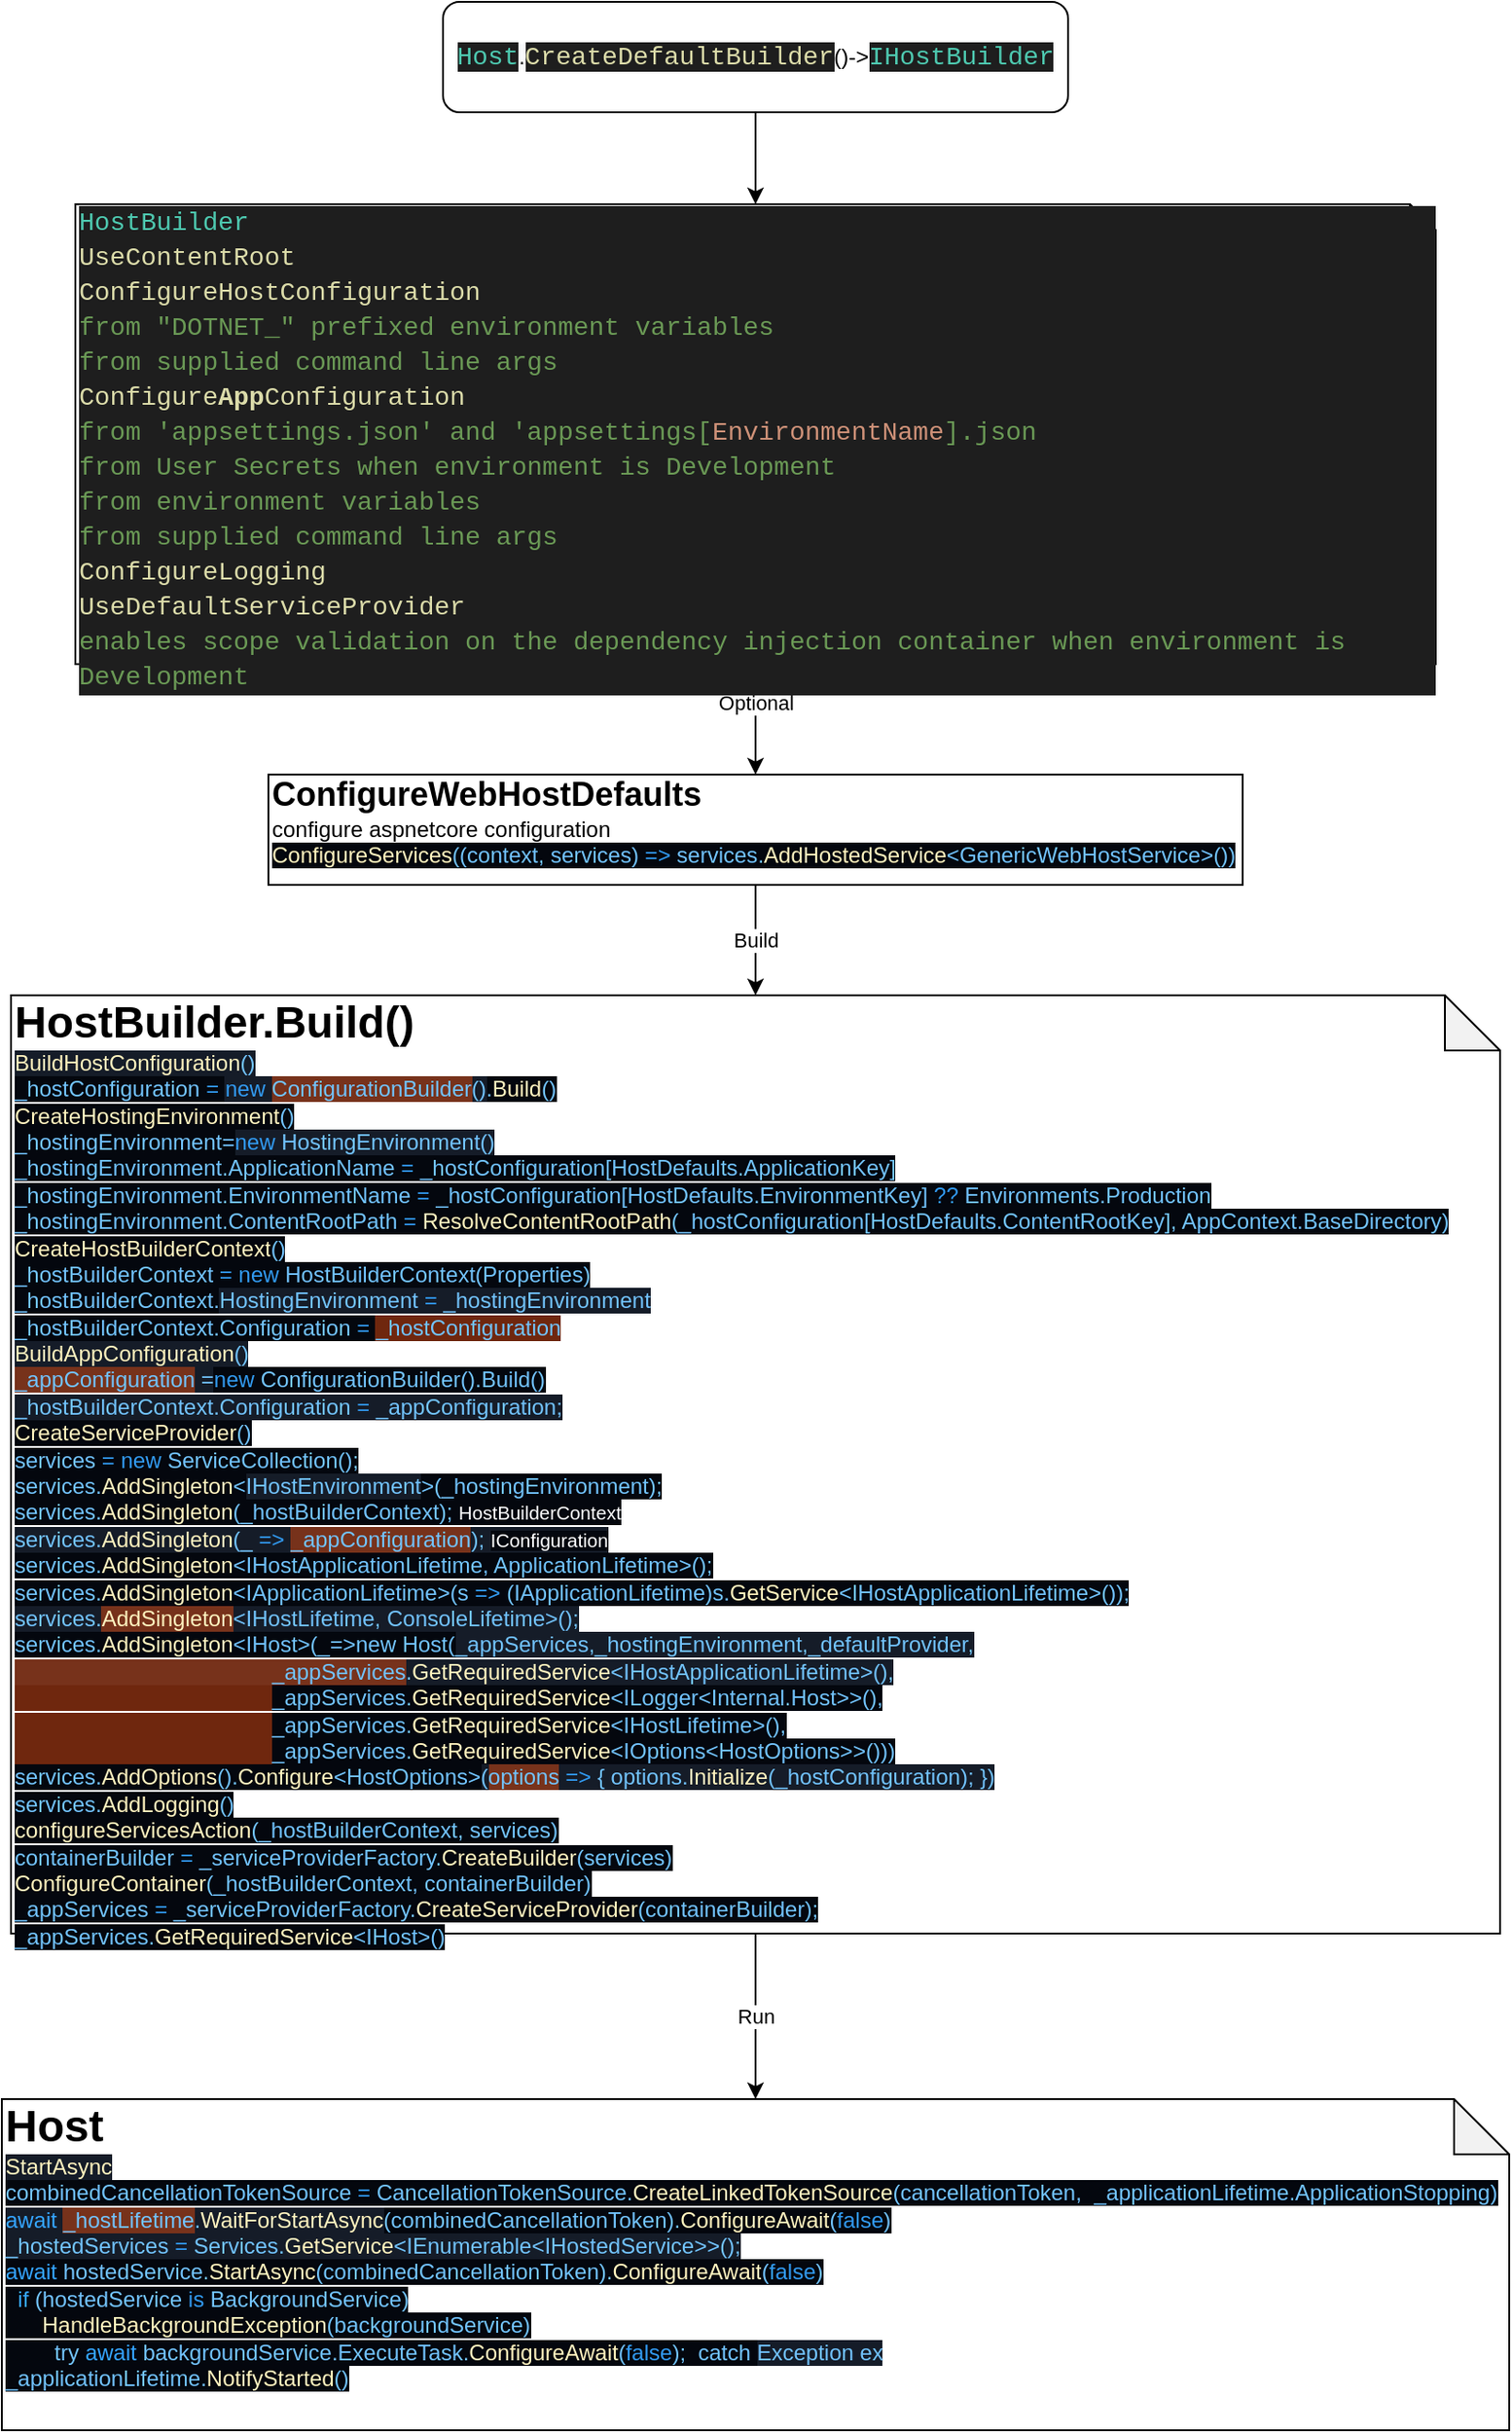 <mxfile version="13.7.9" type="device"><diagram id="5J7TXqIuCUtkHhttu4mu" name="Page-1"><mxGraphModel dx="1560" dy="948" grid="1" gridSize="10" guides="1" tooltips="1" connect="1" arrows="1" fold="1" page="1" pageScale="1" pageWidth="850" pageHeight="1100" math="0" shadow="0"><root><mxCell id="0"/><mxCell id="1" parent="0"/><mxCell id="0g6j-2JIJmORWOkaUIqY-8" value="" style="edgeStyle=orthogonalEdgeStyle;rounded=0;orthogonalLoop=1;jettySize=auto;html=1;" edge="1" parent="1" source="0g6j-2JIJmORWOkaUIqY-1" target="0g6j-2JIJmORWOkaUIqY-7"><mxGeometry relative="1" as="geometry"/></mxCell><mxCell id="0g6j-2JIJmORWOkaUIqY-1" value="&lt;span style=&quot;color: rgb(78 , 201 , 176) ; background-color: rgb(30 , 30 , 30) ; font-family: &amp;#34;consolas&amp;#34; , &amp;#34;courier new&amp;#34; , monospace ; font-size: 14px&quot;&gt;Host&lt;/span&gt;&lt;span style=&quot;background-color: rgb(248 , 249 , 250)&quot;&gt;.&lt;/span&gt;&lt;span style=&quot;color: rgb(220 , 220 , 170) ; background-color: rgb(30 , 30 , 30) ; font-family: &amp;#34;consolas&amp;#34; , &amp;#34;courier new&amp;#34; , monospace ; font-size: 14px&quot;&gt;CreateDefaultBuilder&lt;/span&gt;()-&amp;gt;&lt;span style=&quot;color: rgb(78 , 201 , 176) ; background-color: rgb(30 , 30 , 30) ; font-family: &amp;#34;consolas&amp;#34; , &amp;#34;courier new&amp;#34; , monospace ; font-size: 14px&quot;&gt;IHostBuilder&lt;/span&gt;" style="rounded=1;whiteSpace=wrap;html=1;" vertex="1" parent="1"><mxGeometry x="255" y="30" width="340" height="60" as="geometry"/></mxCell><mxCell id="0g6j-2JIJmORWOkaUIqY-10" value="" style="edgeStyle=orthogonalEdgeStyle;rounded=0;orthogonalLoop=1;jettySize=auto;html=1;" edge="1" parent="1" source="0g6j-2JIJmORWOkaUIqY-7" target="0g6j-2JIJmORWOkaUIqY-9"><mxGeometry relative="1" as="geometry"/></mxCell><mxCell id="0g6j-2JIJmORWOkaUIqY-11" value="Optional" style="edgeLabel;html=1;align=center;verticalAlign=middle;resizable=0;points=[];" vertex="1" connectable="0" parent="0g6j-2JIJmORWOkaUIqY-10"><mxGeometry x="-0.309" relative="1" as="geometry"><mxPoint as="offset"/></mxGeometry></mxCell><mxCell id="0g6j-2JIJmORWOkaUIqY-7" value="&lt;div style=&quot;color: rgb(212 , 212 , 212) ; background-color: rgb(30 , 30 , 30) ; font-family: &amp;#34;consolas&amp;#34; , &amp;#34;courier new&amp;#34; , monospace ; font-size: 14px ; line-height: 19px&quot;&gt;&lt;span style=&quot;color: #4ec9b0&quot;&gt;HostBuilder&lt;/span&gt;&lt;/div&gt;&lt;div style=&quot;background-color: rgb(30 , 30 , 30) ; font-family: &amp;#34;consolas&amp;#34; , &amp;#34;courier new&amp;#34; , monospace ; font-size: 14px ; line-height: 19px&quot;&gt;&lt;div style=&quot;color: rgb(212 , 212 , 212) ; font-family: &amp;#34;consolas&amp;#34; , &amp;#34;courier new&amp;#34; , monospace ; line-height: 19px&quot;&gt;&lt;span style=&quot;color: #dcdcaa&quot;&gt;UseContentRoot&lt;/span&gt;&lt;/div&gt;&lt;div style=&quot;font-family: &amp;#34;consolas&amp;#34; , &amp;#34;courier new&amp;#34; , monospace ; line-height: 19px&quot;&gt;&lt;div style=&quot;color: rgb(212 , 212 , 212) ; line-height: 19px&quot;&gt;&lt;span style=&quot;color: #dcdcaa&quot;&gt;ConfigureHostConfiguration&lt;/span&gt;&lt;/div&gt;&lt;div style=&quot;line-height: 19px&quot;&gt;&lt;div style=&quot;color: rgb(212 , 212 , 212) ; font-family: &amp;#34;consolas&amp;#34; , &amp;#34;courier new&amp;#34; , monospace ; line-height: 19px&quot;&gt;&lt;span style=&quot;color: #6a9955&quot;&gt;from&amp;nbsp;&quot;DOTNET_&quot;&amp;nbsp;prefixed&amp;nbsp;environment&amp;nbsp;variables&lt;/span&gt;&lt;/div&gt;&lt;div style=&quot;color: rgb(212 , 212 , 212) ; font-family: &amp;#34;consolas&amp;#34; , &amp;#34;courier new&amp;#34; , monospace ; line-height: 19px&quot;&gt;&lt;div style=&quot;line-height: 19px&quot;&gt;&lt;span style=&quot;color: #6a9955&quot;&gt;from&amp;nbsp;supplied&amp;nbsp;command&amp;nbsp;line&amp;nbsp;args&lt;/span&gt;&lt;/div&gt;&lt;div style=&quot;line-height: 19px&quot;&gt;&lt;div style=&quot;font-family: &amp;#34;consolas&amp;#34; , &amp;#34;courier new&amp;#34; , monospace ; line-height: 19px&quot;&gt;&lt;span style=&quot;color: #dcdcaa&quot;&gt;Configure&lt;b&gt;App&lt;/b&gt;Configuration&lt;/span&gt;&lt;/div&gt;&lt;/div&gt;&lt;div style=&quot;line-height: 19px&quot;&gt;&lt;div style=&quot;line-height: 19px&quot;&gt;&lt;span style=&quot;color: #6a9955&quot;&gt;from&amp;nbsp;'appsettings.json' and '&lt;/span&gt;&lt;span style=&quot;color: rgb(106 , 153 , 85)&quot;&gt;appsettings[&lt;/span&gt;&lt;span style=&quot;color: rgb(206 , 145 , 120)&quot;&gt;EnvironmentName&lt;/span&gt;&lt;span style=&quot;color: rgb(106 , 153 , 85)&quot;&gt;].json&lt;/span&gt;&lt;/div&gt;&lt;div style=&quot;line-height: 19px&quot;&gt;&lt;div style=&quot;font-family: &amp;#34;consolas&amp;#34; , &amp;#34;courier new&amp;#34; , monospace ; line-height: 19px&quot;&gt;&lt;span style=&quot;color: #6a9955&quot;&gt;from&amp;nbsp;User&amp;nbsp;Secrets&amp;nbsp;when environment is Development&lt;/span&gt;&lt;/div&gt;&lt;div style=&quot;font-family: &amp;#34;consolas&amp;#34; , &amp;#34;courier new&amp;#34; , monospace ; line-height: 19px&quot;&gt;&lt;div style=&quot;font-family: &amp;#34;consolas&amp;#34; , &amp;#34;courier new&amp;#34; , monospace ; line-height: 19px&quot;&gt;&lt;span style=&quot;color: #6a9955&quot;&gt;from&amp;nbsp;environment&amp;nbsp;variables&lt;/span&gt;&lt;/div&gt;&lt;div style=&quot;font-family: &amp;#34;consolas&amp;#34; , &amp;#34;courier new&amp;#34; , monospace ; line-height: 19px&quot;&gt;&lt;div style=&quot;line-height: 19px&quot;&gt;&lt;span style=&quot;color: #6a9955&quot;&gt;from&amp;nbsp;supplied&amp;nbsp;command&amp;nbsp;line&amp;nbsp;args&lt;/span&gt;&lt;/div&gt;&lt;div style=&quot;line-height: 19px&quot;&gt;&lt;div style=&quot;line-height: 19px&quot;&gt;&lt;span style=&quot;color: #dcdcaa&quot;&gt;ConfigureLogging&lt;/span&gt;&lt;/div&gt;&lt;div style=&quot;line-height: 19px&quot;&gt;&lt;div style=&quot;line-height: 19px&quot;&gt;&lt;span style=&quot;color: #dcdcaa&quot;&gt;UseDefaultServiceProvider&lt;/span&gt;&lt;/div&gt;&lt;div style=&quot;line-height: 19px&quot;&gt;&lt;div style=&quot;line-height: 19px&quot;&gt;&lt;span style=&quot;color: #6a9955&quot;&gt;enables&amp;nbsp;scope&amp;nbsp;validation&amp;nbsp;on&amp;nbsp;the&amp;nbsp;dependency&amp;nbsp;injection&amp;nbsp;container&amp;nbsp;when&amp;nbsp;&lt;/span&gt;&lt;span style=&quot;color: rgb(106 , 153 , 85) ; font-family: &amp;#34;consolas&amp;#34; , &amp;#34;courier new&amp;#34; , monospace&quot;&gt;environment is Development&lt;/span&gt;&lt;span style=&quot;color: rgb(106 , 153 , 85)&quot;&gt;&amp;nbsp;&lt;/span&gt;&lt;/div&gt;&lt;/div&gt;&lt;/div&gt;&lt;/div&gt;&lt;/div&gt;&lt;/div&gt;&lt;/div&gt;&lt;/div&gt;&lt;/div&gt;&lt;/div&gt;&lt;/div&gt;&lt;/div&gt;" style="shape=note;whiteSpace=wrap;html=1;size=14;verticalAlign=top;align=left;spacingTop=-6;" vertex="1" parent="1"><mxGeometry x="55" y="140" width="740" height="250" as="geometry"/></mxCell><mxCell id="0g6j-2JIJmORWOkaUIqY-13" value="Build" style="edgeStyle=orthogonalEdgeStyle;rounded=0;orthogonalLoop=1;jettySize=auto;html=1;" edge="1" parent="1" source="0g6j-2JIJmORWOkaUIqY-9" target="0g6j-2JIJmORWOkaUIqY-12"><mxGeometry relative="1" as="geometry"/></mxCell><mxCell id="0g6j-2JIJmORWOkaUIqY-9" value="&lt;font&gt;&lt;span style=&quot;font-size: 18px&quot;&gt;&lt;b&gt;ConfigureWebHostDefaults&lt;/b&gt;&lt;/span&gt;&lt;br&gt;configure aspnetcore configuration&lt;br&gt;&lt;span style=&quot;box-sizing: border-box ; font-family: , &amp;#34;consolas&amp;#34; , &amp;#34;menlo&amp;#34; , &amp;#34;dejavu sans mono&amp;#34; , monospace ; background-color: rgb(4 , 7 , 14) ; color: rgb(255 , 243 , 191)&quot;&gt;&lt;span class=&quot;&quot; style=&quot;box-sizing: border-box&quot;&gt;ConfigureServices&lt;/span&gt;&lt;/span&gt;&lt;span style=&quot;box-sizing: border-box ; font-family: , &amp;#34;consolas&amp;#34; , &amp;#34;menlo&amp;#34; , &amp;#34;dejavu sans mono&amp;#34; , monospace ; background-color: rgb(4 , 7 , 14) ; color: rgb(114 , 195 , 252)&quot;&gt;&lt;span style=&quot;box-sizing: border-box&quot;&gt;(&lt;/span&gt;&lt;span style=&quot;box-sizing: border-box&quot;&gt;&lt;span style=&quot;box-sizing: border-box&quot;&gt;(&lt;/span&gt;&lt;/span&gt;&lt;span style=&quot;box-sizing: border-box&quot;&gt;&lt;span style=&quot;box-sizing: border-box&quot;&gt;context&lt;/span&gt;&lt;/span&gt;&lt;span style=&quot;box-sizing: border-box&quot;&gt;&lt;span style=&quot;box-sizing: border-box&quot;&gt;,&lt;/span&gt;&lt;/span&gt;&lt;span style=&quot;box-sizing: border-box&quot;&gt; &lt;/span&gt;&lt;span style=&quot;box-sizing: border-box&quot;&gt;&lt;span style=&quot;box-sizing: border-box&quot;&gt;services&lt;/span&gt;&lt;/span&gt;&lt;span style=&quot;box-sizing: border-box&quot;&gt;&lt;span style=&quot;box-sizing: border-box&quot;&gt;)&lt;/span&gt;&lt;/span&gt;&lt;span style=&quot;box-sizing: border-box&quot;&gt; &lt;/span&gt;&lt;/span&gt;&lt;span style=&quot;box-sizing: border-box ; font-family: , &amp;#34;consolas&amp;#34; , &amp;#34;menlo&amp;#34; , &amp;#34;dejavu sans mono&amp;#34; , monospace ; background-color: rgb(4 , 7 , 14) ; color: rgb(50 , 154 , 240)&quot;&gt;&lt;span style=&quot;box-sizing: border-box&quot;&gt;=&lt;/span&gt;&lt;span style=&quot;box-sizing: border-box&quot;&gt;&lt;span style=&quot;box-sizing: border-box&quot;&gt;&amp;gt;&lt;/span&gt;&lt;/span&gt;&lt;span style=&quot;box-sizing: border-box&quot;&gt; &lt;/span&gt;&lt;/span&gt;&lt;span style=&quot;box-sizing: border-box ; font-family: , &amp;#34;consolas&amp;#34; , &amp;#34;menlo&amp;#34; , &amp;#34;dejavu sans mono&amp;#34; , monospace ; background-color: rgb(4 , 7 , 14) ; color: rgb(114 , 195 , 252)&quot;&gt;&lt;span style=&quot;box-sizing: border-box&quot;&gt;services&lt;/span&gt;&lt;span style=&quot;box-sizing: border-box&quot;&gt;&lt;span style=&quot;box-sizing: border-box&quot;&gt;.&lt;/span&gt;&lt;/span&gt;&lt;/span&gt;&lt;span style=&quot;box-sizing: border-box ; font-family: , &amp;#34;consolas&amp;#34; , &amp;#34;menlo&amp;#34; , &amp;#34;dejavu sans mono&amp;#34; , monospace ; background-color: rgb(4 , 7 , 14) ; color: rgb(255 , 243 , 191)&quot;&gt;&lt;span style=&quot;box-sizing: border-box&quot;&gt;AddHostedService&lt;/span&gt;&lt;/span&gt;&lt;span style=&quot;box-sizing: border-box ; font-family: , &amp;#34;consolas&amp;#34; , &amp;#34;menlo&amp;#34; , &amp;#34;dejavu sans mono&amp;#34; , monospace ; background-color: rgb(4 , 7 , 14) ; color: rgb(114 , 195 , 252)&quot;&gt;&lt;span style=&quot;box-sizing: border-box&quot;&gt;&amp;lt;&lt;/span&gt;&lt;span style=&quot;box-sizing: border-box&quot;&gt;&lt;span style=&quot;box-sizing: border-box&quot;&gt;GenericWebHostService&lt;/span&gt;&lt;/span&gt;&lt;span style=&quot;box-sizing: border-box&quot;&gt;&lt;span style=&quot;box-sizing: border-box&quot;&gt;&amp;gt;&lt;/span&gt;&lt;/span&gt;&lt;span style=&quot;box-sizing: border-box&quot;&gt;&lt;span style=&quot;box-sizing: border-box&quot;&gt;(&lt;/span&gt;&lt;/span&gt;&lt;span style=&quot;box-sizing: border-box&quot;&gt;&lt;span style=&quot;box-sizing: border-box&quot;&gt;)&lt;/span&gt;&lt;/span&gt;&lt;span style=&quot;box-sizing: border-box&quot;&gt;&lt;span style=&quot;box-sizing: border-box&quot;&gt;)&lt;/span&gt;&lt;/span&gt;&lt;/span&gt;&lt;br&gt;&lt;/font&gt;" style="whiteSpace=wrap;html=1;align=left;verticalAlign=top;spacingTop=-6;" vertex="1" parent="1"><mxGeometry x="160" y="450" width="530" height="60" as="geometry"/></mxCell><mxCell id="0g6j-2JIJmORWOkaUIqY-15" value="Run" style="edgeStyle=orthogonalEdgeStyle;rounded=0;orthogonalLoop=1;jettySize=auto;html=1;" edge="1" parent="1" source="0g6j-2JIJmORWOkaUIqY-12" target="0g6j-2JIJmORWOkaUIqY-14"><mxGeometry relative="1" as="geometry"/></mxCell><mxCell id="0g6j-2JIJmORWOkaUIqY-12" value="&lt;b&gt;&lt;font style=&quot;font-size: 24px&quot;&gt;HostBuilder.Build()&lt;br&gt;&lt;/font&gt;&lt;/b&gt;&lt;span style=&quot;box-sizing: border-box ; font-family: , &amp;#34;consolas&amp;#34; , &amp;#34;menlo&amp;#34; , &amp;#34;dejavu sans mono&amp;#34; , monospace ; background-color: rgb(21 , 28 , 40) ; color: rgb(255 , 243 , 191)&quot;&gt;&lt;span style=&quot;box-sizing: border-box&quot;&gt;&lt;span style=&quot;box-sizing: border-box&quot;&gt;&lt;span style=&quot;box-sizing: border-box&quot;&gt;&lt;span style=&quot;box-sizing: border-box&quot;&gt;BuildHostConfiguration&lt;/span&gt;&lt;/span&gt;&lt;/span&gt;&lt;/span&gt;&lt;/span&gt;&lt;span style=&quot;box-sizing: border-box ; font-family: , &amp;#34;consolas&amp;#34; , &amp;#34;menlo&amp;#34; , &amp;#34;dejavu sans mono&amp;#34; , monospace ; background-color: rgb(21 , 28 , 40) ; color: rgb(114 , 195 , 252)&quot;&gt;&lt;span style=&quot;box-sizing: border-box&quot;&gt;&lt;span style=&quot;box-sizing: border-box&quot;&gt;&lt;span style=&quot;box-sizing: border-box&quot;&gt;&lt;span style=&quot;box-sizing: border-box&quot;&gt;(&lt;/span&gt;&lt;/span&gt;&lt;/span&gt;&lt;/span&gt;&lt;span style=&quot;box-sizing: border-box&quot;&gt;&lt;span style=&quot;box-sizing: border-box&quot;&gt;&lt;span style=&quot;box-sizing: border-box&quot;&gt;&lt;span style=&quot;box-sizing: border-box&quot;&gt;&lt;span style=&quot;box-sizing: border-box&quot;&gt;)&lt;br&gt;&lt;span style=&quot;box-sizing: border-box ; font-family: , &amp;#34;consolas&amp;#34; , &amp;#34;menlo&amp;#34; , &amp;#34;dejavu sans mono&amp;#34; , monospace ; background-color: rgb(4 , 7 , 14)&quot;&gt;&lt;span style=&quot;box-sizing: border-box&quot;&gt;&lt;span class=&quot;&quot; style=&quot;box-sizing: border-box&quot;&gt;_hostConfiguration&lt;/span&gt;&lt;/span&gt;&lt;span style=&quot;box-sizing: border-box&quot;&gt; &lt;/span&gt;&lt;/span&gt;&lt;span style=&quot;box-sizing: border-box ; font-family: , &amp;#34;consolas&amp;#34; , &amp;#34;menlo&amp;#34; , &amp;#34;dejavu sans mono&amp;#34; , monospace ; background-color: rgb(4 , 7 , 14) ; color: rgb(50 , 154 , 240)&quot;&gt;&lt;span style=&quot;box-sizing: border-box&quot;&gt;=&lt;/span&gt;&lt;span style=&quot;box-sizing: border-box&quot;&gt;&amp;nbsp;&lt;/span&gt;&lt;/span&gt;&lt;span style=&quot;box-sizing: border-box ; font-family: , &amp;#34;consolas&amp;#34; , &amp;#34;menlo&amp;#34; , &amp;#34;dejavu sans mono&amp;#34; , monospace ; background-color: rgb(4 , 7 , 14)&quot;&gt;&lt;span style=&quot;box-sizing: border-box&quot;&gt;&lt;span style=&quot;box-sizing: border-box&quot;&gt;&lt;span style=&quot;box-sizing: border-box ; background-color: rgb(21 , 28 , 40) ; color: rgb(50 , 154 , 240)&quot;&gt;&lt;span style=&quot;box-sizing: border-box&quot;&gt;&lt;span style=&quot;box-sizing: border-box&quot;&gt;&lt;span style=&quot;box-sizing: border-box&quot;&gt;&lt;span style=&quot;box-sizing: border-box&quot;&gt;new&lt;/span&gt;&lt;/span&gt;&lt;/span&gt;&lt;/span&gt;&lt;span style=&quot;box-sizing: border-box&quot;&gt; &lt;/span&gt;&lt;/span&gt;&lt;span style=&quot;box-sizing: border-box ; background-color: rgb(21 , 28 , 40)&quot;&gt;&lt;span style=&quot;box-sizing: border-box&quot;&gt;&lt;span class=&quot;&quot; style=&quot;box-sizing: border-box&quot;&gt;&lt;span class=&quot;selection-highlight&quot; style=&quot;box-sizing: border-box ; background-color: rgba(217 , 72 , 15 , 0.5)&quot;&gt;ConfigurationBuilder&lt;/span&gt;&lt;/span&gt;&lt;/span&gt;&lt;span style=&quot;box-sizing: border-box&quot;&gt;&lt;span style=&quot;box-sizing: border-box&quot;&gt;&lt;span style=&quot;box-sizing: border-box&quot;&gt;&lt;span style=&quot;box-sizing: border-box&quot;&gt;(&lt;/span&gt;&lt;/span&gt;&lt;/span&gt;&lt;/span&gt;&lt;span style=&quot;box-sizing: border-box&quot;&gt;&lt;span style=&quot;box-sizing: border-box&quot;&gt;&lt;span style=&quot;box-sizing: border-box&quot;&gt;&lt;span style=&quot;box-sizing: border-box&quot;&gt;)&lt;/span&gt;&lt;/span&gt;&lt;/span&gt;&lt;/span&gt;&lt;/span&gt;.&lt;/span&gt;&lt;/span&gt;&lt;/span&gt;&lt;span style=&quot;box-sizing: border-box ; font-family: , &amp;#34;consolas&amp;#34; , &amp;#34;menlo&amp;#34; , &amp;#34;dejavu sans mono&amp;#34; , monospace ; background-color: rgb(4 , 7 , 14) ; color: rgb(255 , 243 , 191)&quot;&gt;&lt;span style=&quot;box-sizing: border-box&quot;&gt;Build&lt;/span&gt;&lt;/span&gt;&lt;span style=&quot;box-sizing: border-box ; font-family: , &amp;#34;consolas&amp;#34; , &amp;#34;menlo&amp;#34; , &amp;#34;dejavu sans mono&amp;#34; , monospace ; background-color: rgb(4 , 7 , 14)&quot;&gt;&lt;span style=&quot;box-sizing: border-box&quot;&gt;(&lt;/span&gt;&lt;span style=&quot;box-sizing: border-box&quot;&gt;&lt;span style=&quot;box-sizing: border-box&quot;&gt;)&lt;/span&gt;&lt;/span&gt;&lt;/span&gt;&lt;br&gt;&lt;/span&gt;&lt;/span&gt;&lt;/span&gt;&lt;/span&gt;&lt;/span&gt;&lt;/span&gt;&lt;span style=&quot;box-sizing: border-box ; font-family: , &amp;#34;consolas&amp;#34; , &amp;#34;menlo&amp;#34; , &amp;#34;dejavu sans mono&amp;#34; , monospace ; background-color: rgb(4 , 7 , 14) ; color: rgb(255 , 243 , 191)&quot;&gt;&lt;span style=&quot;box-sizing: border-box&quot;&gt;&lt;span style=&quot;box-sizing: border-box&quot;&gt;CreateHostingEnvironment&lt;/span&gt;&lt;/span&gt;&lt;/span&gt;&lt;span style=&quot;box-sizing: border-box ; font-family: , &amp;#34;consolas&amp;#34; , &amp;#34;menlo&amp;#34; , &amp;#34;dejavu sans mono&amp;#34; , monospace ; background-color: rgb(4 , 7 , 14) ; color: rgb(114 , 195 , 252)&quot;&gt;&lt;span style=&quot;box-sizing: border-box&quot;&gt;&lt;span style=&quot;box-sizing: border-box&quot;&gt;(&lt;/span&gt;&lt;/span&gt;&lt;span style=&quot;box-sizing: border-box&quot;&gt;&lt;span style=&quot;box-sizing: border-box&quot;&gt;&lt;span style=&quot;box-sizing: border-box&quot;&gt;)&lt;br&gt;&lt;span style=&quot;box-sizing: border-box ; font-family: , &amp;#34;consolas&amp;#34; , &amp;#34;menlo&amp;#34; , &amp;#34;dejavu sans mono&amp;#34; , monospace ; background-color: rgb(21 , 28 , 40) ; color: rgb(50 , 154 , 240)&quot;&gt;&lt;span style=&quot;box-sizing: border-box&quot;&gt;&lt;span style=&quot;box-sizing: border-box&quot;&gt;&lt;span style=&quot;box-sizing: border-box&quot;&gt;&lt;span style=&quot;box-sizing: border-box&quot;&gt;&lt;span style=&quot;color: rgb(114 , 195 , 252) ; background-color: rgb(4 , 7 , 14)&quot;&gt;_hostingEnvironment=&lt;/span&gt;new&lt;/span&gt;&lt;/span&gt;&lt;/span&gt;&lt;/span&gt;&lt;span style=&quot;box-sizing: border-box&quot;&gt; &lt;/span&gt;&lt;/span&gt;&lt;span style=&quot;box-sizing: border-box ; font-family: , &amp;#34;consolas&amp;#34; , &amp;#34;menlo&amp;#34; , &amp;#34;dejavu sans mono&amp;#34; , monospace ; background-color: rgb(21 , 28 , 40)&quot;&gt;&lt;span class=&quot;&quot; style=&quot;box-sizing: border-box&quot;&gt;&lt;span style=&quot;box-sizing: border-box&quot;&gt;&lt;span style=&quot;box-sizing: border-box&quot;&gt;HostingEnvironment&lt;/span&gt;&lt;/span&gt;&lt;/span&gt;&lt;span style=&quot;box-sizing: border-box&quot;&gt;&lt;span style=&quot;box-sizing: border-box&quot;&gt;&lt;span style=&quot;box-sizing: border-box&quot;&gt;&lt;span style=&quot;box-sizing: border-box&quot;&gt;(&lt;/span&gt;&lt;/span&gt;&lt;/span&gt;&lt;/span&gt;&lt;span style=&quot;box-sizing: border-box&quot;&gt;&lt;span style=&quot;box-sizing: border-box&quot;&gt;&lt;span style=&quot;box-sizing: border-box&quot;&gt;&lt;span style=&quot;box-sizing: border-box&quot;&gt;)&lt;br&gt;&lt;/span&gt;&lt;/span&gt;&lt;/span&gt;&lt;/span&gt;&lt;/span&gt;&lt;span style=&quot;box-sizing: border-box ; font-family: , &amp;#34;consolas&amp;#34; , &amp;#34;menlo&amp;#34; , &amp;#34;dejavu sans mono&amp;#34; , monospace&quot;&gt;&lt;span style=&quot;box-sizing: border-box&quot;&gt;&lt;span style=&quot;box-sizing: border-box&quot;&gt;&lt;span class=&quot;&quot; style=&quot;box-sizing: border-box&quot;&gt;&lt;span style=&quot;font-family: , &amp;#34;consolas&amp;#34; , &amp;#34;menlo&amp;#34; , &amp;#34;dejavu sans mono&amp;#34; , monospace&quot;&gt;_hostingEnvironment.&lt;/span&gt;ApplicationName&lt;/span&gt;&lt;/span&gt;&lt;/span&gt;&lt;span style=&quot;box-sizing: border-box&quot;&gt; &lt;/span&gt;&lt;/span&gt;&lt;span style=&quot;box-sizing: border-box ; font-family: , &amp;#34;consolas&amp;#34; , &amp;#34;menlo&amp;#34; , &amp;#34;dejavu sans mono&amp;#34; , monospace ; color: rgb(50 , 154 , 240)&quot;&gt;&lt;span style=&quot;box-sizing: border-box&quot;&gt;&lt;span style=&quot;box-sizing: border-box&quot;&gt;=&lt;/span&gt;&lt;/span&gt;&lt;span style=&quot;box-sizing: border-box&quot;&gt; &lt;/span&gt;&lt;/span&gt;&lt;span style=&quot;box-sizing: border-box ; font-family: , &amp;#34;consolas&amp;#34; , &amp;#34;menlo&amp;#34; , &amp;#34;dejavu sans mono&amp;#34; , monospace&quot;&gt;&lt;span style=&quot;box-sizing: border-box&quot;&gt;&lt;span style=&quot;box-sizing: border-box&quot;&gt;_hostConfiguration&lt;/span&gt;&lt;/span&gt;&lt;span style=&quot;box-sizing: border-box&quot;&gt;&lt;span style=&quot;box-sizing: border-box&quot;&gt;&lt;span style=&quot;box-sizing: border-box&quot;&gt;[&lt;/span&gt;&lt;/span&gt;&lt;/span&gt;&lt;span style=&quot;box-sizing: border-box&quot;&gt;&lt;span style=&quot;box-sizing: border-box&quot;&gt;&lt;span style=&quot;box-sizing: border-box&quot;&gt;HostDefaults&lt;/span&gt;&lt;/span&gt;&lt;/span&gt;&lt;span style=&quot;box-sizing: border-box&quot;&gt;&lt;span style=&quot;box-sizing: border-box&quot;&gt;&lt;span style=&quot;box-sizing: border-box&quot;&gt;.&lt;/span&gt;&lt;/span&gt;&lt;/span&gt;&lt;span style=&quot;box-sizing: border-box&quot;&gt;&lt;span style=&quot;box-sizing: border-box&quot;&gt;&lt;span class=&quot;&quot; style=&quot;box-sizing: border-box&quot;&gt;ApplicationKey&lt;/span&gt;&lt;/span&gt;&lt;/span&gt;&lt;span style=&quot;box-sizing: border-box&quot;&gt;&lt;span style=&quot;box-sizing: border-box&quot;&gt;&lt;span style=&quot;box-sizing: border-box&quot;&gt;]&lt;/span&gt;&lt;/span&gt;&lt;/span&gt;&lt;/span&gt;&lt;br&gt;&lt;/span&gt;&lt;/span&gt;&lt;/span&gt;&lt;/span&gt;&lt;span style=&quot;box-sizing: border-box ; font-family: , &amp;#34;consolas&amp;#34; , &amp;#34;menlo&amp;#34; , &amp;#34;dejavu sans mono&amp;#34; , monospace ; background-color: rgb(4 , 7 , 14) ; color: rgb(255 , 243 , 191)&quot;&gt;&lt;span style=&quot;box-sizing: border-box&quot;&gt;&lt;span style=&quot;box-sizing: border-box&quot;&gt;&lt;span style=&quot;color: rgb(114 , 195 , 252) ; font-family: , &amp;#34;consolas&amp;#34; , &amp;#34;menlo&amp;#34; , &amp;#34;dejavu sans mono&amp;#34; , monospace&quot;&gt;_hostingEnvironment.&lt;/span&gt;&lt;span style=&quot;box-sizing: border-box ; font-family: , &amp;#34;consolas&amp;#34; , &amp;#34;menlo&amp;#34; , &amp;#34;dejavu sans mono&amp;#34; , monospace ; color: rgb(114 , 195 , 252)&quot;&gt;&lt;span style=&quot;box-sizing: border-box&quot;&gt;&lt;span style=&quot;box-sizing: border-box&quot;&gt;&lt;span style=&quot;box-sizing: border-box&quot;&gt;&lt;span style=&quot;box-sizing: border-box&quot;&gt;&lt;span class=&quot;&quot; style=&quot;box-sizing: border-box&quot;&gt;EnvironmentName&lt;/span&gt;&lt;/span&gt;&lt;/span&gt;&lt;/span&gt;&lt;/span&gt;&lt;span style=&quot;box-sizing: border-box&quot;&gt; &lt;/span&gt;&lt;/span&gt;&lt;span style=&quot;box-sizing: border-box ; font-family: , &amp;#34;consolas&amp;#34; , &amp;#34;menlo&amp;#34; , &amp;#34;dejavu sans mono&amp;#34; , monospace ; color: rgb(50 , 154 , 240)&quot;&gt;&lt;span style=&quot;box-sizing: border-box&quot;&gt;&lt;span style=&quot;box-sizing: border-box&quot;&gt;&lt;span style=&quot;box-sizing: border-box&quot;&gt;&lt;span style=&quot;box-sizing: border-box&quot;&gt;=&lt;/span&gt;&lt;/span&gt;&lt;/span&gt;&lt;/span&gt;&lt;span style=&quot;box-sizing: border-box&quot;&gt; &lt;/span&gt;&lt;/span&gt;&lt;span style=&quot;box-sizing: border-box ; font-family: , &amp;#34;consolas&amp;#34; , &amp;#34;menlo&amp;#34; , &amp;#34;dejavu sans mono&amp;#34; , monospace ; color: rgb(114 , 195 , 252)&quot;&gt;&lt;span style=&quot;box-sizing: border-box&quot;&gt;&lt;span style=&quot;box-sizing: border-box&quot;&gt;&lt;span style=&quot;box-sizing: border-box&quot;&gt;&lt;span style=&quot;box-sizing: border-box&quot;&gt;_hostConfiguration&lt;/span&gt;&lt;/span&gt;&lt;/span&gt;&lt;/span&gt;&lt;span style=&quot;box-sizing: border-box&quot;&gt;&lt;span style=&quot;box-sizing: border-box&quot;&gt;&lt;span style=&quot;box-sizing: border-box&quot;&gt;&lt;span style=&quot;box-sizing: border-box&quot;&gt;&lt;span style=&quot;box-sizing: border-box&quot;&gt;[&lt;/span&gt;&lt;/span&gt;&lt;/span&gt;&lt;/span&gt;&lt;/span&gt;&lt;span style=&quot;box-sizing: border-box&quot;&gt;&lt;span style=&quot;box-sizing: border-box&quot;&gt;&lt;span style=&quot;box-sizing: border-box&quot;&gt;&lt;span style=&quot;box-sizing: border-box&quot;&gt;&lt;span style=&quot;box-sizing: border-box&quot;&gt;HostDefaults&lt;/span&gt;&lt;/span&gt;&lt;/span&gt;&lt;/span&gt;&lt;/span&gt;&lt;span style=&quot;box-sizing: border-box&quot;&gt;&lt;span style=&quot;box-sizing: border-box&quot;&gt;&lt;span style=&quot;box-sizing: border-box&quot;&gt;&lt;span style=&quot;box-sizing: border-box&quot;&gt;&lt;span style=&quot;box-sizing: border-box&quot;&gt;.&lt;/span&gt;&lt;/span&gt;&lt;/span&gt;&lt;/span&gt;&lt;/span&gt;&lt;span style=&quot;box-sizing: border-box&quot;&gt;&lt;span style=&quot;box-sizing: border-box&quot;&gt;&lt;span class=&quot;&quot; style=&quot;box-sizing: border-box&quot;&gt;&lt;span style=&quot;box-sizing: border-box&quot;&gt;&lt;span style=&quot;box-sizing: border-box&quot;&gt;EnvironmentKey&lt;/span&gt;&lt;/span&gt;&lt;/span&gt;&lt;/span&gt;&lt;/span&gt;&lt;span style=&quot;box-sizing: border-box&quot;&gt;&lt;span style=&quot;box-sizing: border-box&quot;&gt;&lt;span style=&quot;box-sizing: border-box&quot;&gt;&lt;span style=&quot;box-sizing: border-box&quot;&gt;&lt;span style=&quot;box-sizing: border-box&quot;&gt;]&lt;/span&gt;&lt;/span&gt;&lt;/span&gt;&lt;/span&gt;&lt;/span&gt;&lt;span style=&quot;box-sizing: border-box&quot;&gt; &lt;/span&gt;&lt;/span&gt;&lt;span style=&quot;box-sizing: border-box ; font-family: , &amp;#34;consolas&amp;#34; , &amp;#34;menlo&amp;#34; , &amp;#34;dejavu sans mono&amp;#34; , monospace ; color: rgb(50 , 154 , 240)&quot;&gt;&lt;span style=&quot;box-sizing: border-box&quot;&gt;&lt;span style=&quot;box-sizing: border-box&quot;&gt;&lt;span style=&quot;box-sizing: border-box&quot;&gt;&lt;span style=&quot;box-sizing: border-box&quot;&gt;?&lt;/span&gt;&lt;/span&gt;&lt;/span&gt;&lt;/span&gt;&lt;span style=&quot;box-sizing: border-box&quot;&gt;&lt;span style=&quot;box-sizing: border-box&quot;&gt;&lt;span style=&quot;box-sizing: border-box&quot;&gt;&lt;span style=&quot;box-sizing: border-box&quot;&gt;&lt;span style=&quot;box-sizing: border-box&quot;&gt;?&lt;/span&gt;&lt;/span&gt;&lt;/span&gt;&lt;/span&gt;&lt;/span&gt;&lt;span style=&quot;box-sizing: border-box&quot;&gt; &lt;/span&gt;&lt;/span&gt;&lt;span style=&quot;box-sizing: border-box ; font-family: , &amp;#34;consolas&amp;#34; , &amp;#34;menlo&amp;#34; , &amp;#34;dejavu sans mono&amp;#34; , monospace ; color: rgb(114 , 195 , 252)&quot;&gt;&lt;span style=&quot;box-sizing: border-box&quot;&gt;&lt;span style=&quot;box-sizing: border-box&quot;&gt;&lt;span style=&quot;box-sizing: border-box&quot;&gt;&lt;span style=&quot;box-sizing: border-box&quot;&gt;Environments&lt;/span&gt;&lt;/span&gt;&lt;/span&gt;&lt;/span&gt;&lt;span style=&quot;box-sizing: border-box&quot;&gt;&lt;span style=&quot;box-sizing: border-box&quot;&gt;&lt;span style=&quot;box-sizing: border-box&quot;&gt;&lt;span style=&quot;box-sizing: border-box&quot;&gt;&lt;span style=&quot;box-sizing: border-box&quot;&gt;.&lt;/span&gt;&lt;/span&gt;&lt;/span&gt;&lt;/span&gt;&lt;/span&gt;&lt;span style=&quot;box-sizing: border-box&quot;&gt;&lt;span style=&quot;box-sizing: border-box&quot;&gt;&lt;span style=&quot;box-sizing: border-box&quot;&gt;&lt;span style=&quot;box-sizing: border-box&quot;&gt;&lt;span style=&quot;box-sizing: border-box&quot;&gt;Production&lt;/span&gt;&lt;/span&gt;&lt;/span&gt;&lt;/span&gt;&lt;/span&gt;&lt;/span&gt;&lt;span style=&quot;color: rgb(114 , 195 , 252) ; font-family: , &amp;#34;consolas&amp;#34; , &amp;#34;menlo&amp;#34; , &amp;#34;dejavu sans mono&amp;#34; , monospace&quot;&gt;&lt;br&gt;&lt;/span&gt;&lt;span style=&quot;color: rgb(114 , 195 , 252) ; font-family: , &amp;#34;consolas&amp;#34; , &amp;#34;menlo&amp;#34; , &amp;#34;dejavu sans mono&amp;#34; , monospace&quot;&gt;_hostingEnvironment.&lt;/span&gt;&lt;span style=&quot;box-sizing: border-box ; font-family: , &amp;#34;consolas&amp;#34; , &amp;#34;menlo&amp;#34; , &amp;#34;dejavu sans mono&amp;#34; , monospace ; color: rgb(114 , 195 , 252)&quot;&gt;&lt;span style=&quot;box-sizing: border-box&quot;&gt;&lt;span style=&quot;box-sizing: border-box&quot;&gt;&lt;span class=&quot;&quot; style=&quot;box-sizing: border-box&quot;&gt;ContentRootPath&lt;/span&gt;&lt;/span&gt;&lt;/span&gt;&lt;span style=&quot;box-sizing: border-box&quot;&gt; &lt;/span&gt;&lt;/span&gt;&lt;span style=&quot;box-sizing: border-box ; font-family: , &amp;#34;consolas&amp;#34; , &amp;#34;menlo&amp;#34; , &amp;#34;dejavu sans mono&amp;#34; , monospace ; color: rgb(50 , 154 , 240)&quot;&gt;&lt;span style=&quot;box-sizing: border-box&quot;&gt;&lt;span style=&quot;box-sizing: border-box&quot;&gt;=&lt;/span&gt;&lt;/span&gt;&lt;span style=&quot;box-sizing: border-box&quot;&gt; &lt;/span&gt;&lt;/span&gt;&lt;span style=&quot;box-sizing: border-box ; font-family: , &amp;#34;consolas&amp;#34; , &amp;#34;menlo&amp;#34; , &amp;#34;dejavu sans mono&amp;#34; , monospace&quot;&gt;&lt;span class=&quot;&quot; style=&quot;box-sizing: border-box&quot;&gt;&lt;span class=&quot;&quot; style=&quot;box-sizing: border-box&quot;&gt;ResolveContentRootPath&lt;/span&gt;&lt;/span&gt;&lt;/span&gt;&lt;span style=&quot;box-sizing: border-box ; font-family: , &amp;#34;consolas&amp;#34; , &amp;#34;menlo&amp;#34; , &amp;#34;dejavu sans mono&amp;#34; , monospace ; color: rgb(114 , 195 , 252)&quot;&gt;&lt;span style=&quot;box-sizing: border-box&quot;&gt;&lt;span style=&quot;box-sizing: border-box&quot;&gt;(&lt;/span&gt;&lt;/span&gt;&lt;span style=&quot;box-sizing: border-box&quot;&gt;&lt;span style=&quot;box-sizing: border-box&quot;&gt;&lt;span style=&quot;box-sizing: border-box&quot;&gt;_hostConfiguration&lt;/span&gt;&lt;/span&gt;&lt;/span&gt;&lt;span style=&quot;box-sizing: border-box&quot;&gt;&lt;span style=&quot;box-sizing: border-box&quot;&gt;&lt;span style=&quot;box-sizing: border-box&quot;&gt;[&lt;/span&gt;&lt;/span&gt;&lt;/span&gt;&lt;span style=&quot;box-sizing: border-box&quot;&gt;&lt;span style=&quot;box-sizing: border-box&quot;&gt;&lt;span style=&quot;box-sizing: border-box&quot;&gt;HostDefaults&lt;/span&gt;&lt;/span&gt;&lt;/span&gt;&lt;span style=&quot;box-sizing: border-box&quot;&gt;&lt;span style=&quot;box-sizing: border-box&quot;&gt;&lt;span style=&quot;box-sizing: border-box&quot;&gt;.&lt;/span&gt;&lt;/span&gt;&lt;/span&gt;&lt;span style=&quot;box-sizing: border-box&quot;&gt;&lt;span style=&quot;box-sizing: border-box&quot;&gt;&lt;span style=&quot;box-sizing: border-box&quot;&gt;ContentRootKey&lt;/span&gt;&lt;/span&gt;&lt;/span&gt;&lt;span style=&quot;box-sizing: border-box&quot;&gt;&lt;span style=&quot;box-sizing: border-box&quot;&gt;&lt;span style=&quot;box-sizing: border-box&quot;&gt;]&lt;/span&gt;&lt;/span&gt;&lt;/span&gt;&lt;span style=&quot;box-sizing: border-box&quot;&gt;&lt;span style=&quot;box-sizing: border-box&quot;&gt;&lt;span style=&quot;box-sizing: border-box&quot;&gt;,&lt;/span&gt;&lt;/span&gt;&lt;/span&gt;&lt;span style=&quot;box-sizing: border-box&quot;&gt; &lt;/span&gt;&lt;span style=&quot;box-sizing: border-box&quot;&gt;&lt;span style=&quot;box-sizing: border-box&quot;&gt;&lt;span style=&quot;box-sizing: border-box&quot;&gt;AppContext&lt;/span&gt;&lt;/span&gt;&lt;/span&gt;&lt;span style=&quot;box-sizing: border-box&quot;&gt;&lt;span style=&quot;box-sizing: border-box&quot;&gt;&lt;span style=&quot;box-sizing: border-box&quot;&gt;.&lt;/span&gt;&lt;/span&gt;&lt;/span&gt;&lt;span style=&quot;box-sizing: border-box&quot;&gt;&lt;span style=&quot;box-sizing: border-box&quot;&gt;&lt;span style=&quot;box-sizing: border-box&quot;&gt;BaseDirectory&lt;/span&gt;&lt;/span&gt;&lt;/span&gt;&lt;span style=&quot;box-sizing: border-box&quot;&gt;&lt;span style=&quot;box-sizing: border-box&quot;&gt;&lt;span style=&quot;box-sizing: border-box&quot;&gt;)&lt;/span&gt;&lt;/span&gt;&lt;/span&gt;&lt;/span&gt;&lt;br&gt;CreateHostBuilderContext&lt;/span&gt;&lt;/span&gt;&lt;/span&gt;&lt;span style=&quot;box-sizing: border-box ; font-family: , &amp;#34;consolas&amp;#34; , &amp;#34;menlo&amp;#34; , &amp;#34;dejavu sans mono&amp;#34; , monospace ; background-color: rgb(4 , 7 , 14) ; color: rgb(114 , 195 , 252)&quot;&gt;&lt;span style=&quot;box-sizing: border-box&quot;&gt;&lt;span style=&quot;box-sizing: border-box&quot;&gt;(&lt;/span&gt;&lt;/span&gt;&lt;span style=&quot;box-sizing: border-box&quot;&gt;&lt;span style=&quot;box-sizing: border-box&quot;&gt;&lt;span style=&quot;box-sizing: border-box&quot;&gt;)&lt;br&gt;&lt;span style=&quot;box-sizing: border-box ; font-family: , &amp;#34;consolas&amp;#34; , &amp;#34;menlo&amp;#34; , &amp;#34;dejavu sans mono&amp;#34; , monospace&quot;&gt;&lt;span style=&quot;box-sizing: border-box&quot;&gt;&lt;span style=&quot;box-sizing: border-box&quot;&gt;&lt;span class=&quot;&quot; style=&quot;box-sizing: border-box&quot;&gt;_hostBuilderContext&lt;/span&gt;&lt;/span&gt;&lt;/span&gt;&lt;span style=&quot;box-sizing: border-box&quot;&gt; &lt;/span&gt;&lt;/span&gt;&lt;span style=&quot;box-sizing: border-box ; font-family: , &amp;#34;consolas&amp;#34; , &amp;#34;menlo&amp;#34; , &amp;#34;dejavu sans mono&amp;#34; , monospace ; color: rgb(50 , 154 , 240)&quot;&gt;&lt;span style=&quot;box-sizing: border-box&quot;&gt;&lt;span style=&quot;box-sizing: border-box&quot;&gt;=&lt;/span&gt;&lt;/span&gt;&lt;span style=&quot;box-sizing: border-box&quot;&gt; &lt;/span&gt;&lt;span style=&quot;box-sizing: border-box&quot;&gt;&lt;span style=&quot;box-sizing: border-box&quot;&gt;&lt;span style=&quot;box-sizing: border-box&quot;&gt;new&lt;/span&gt;&lt;/span&gt;&lt;/span&gt;&lt;span style=&quot;box-sizing: border-box&quot;&gt; &lt;/span&gt;&lt;/span&gt;&lt;span style=&quot;box-sizing: border-box ; font-family: , &amp;#34;consolas&amp;#34; , &amp;#34;menlo&amp;#34; , &amp;#34;dejavu sans mono&amp;#34; , monospace&quot;&gt;&lt;span style=&quot;box-sizing: border-box&quot;&gt;&lt;span style=&quot;box-sizing: border-box&quot;&gt;HostBuilderContext&lt;/span&gt;&lt;/span&gt;&lt;span style=&quot;box-sizing: border-box&quot;&gt;&lt;span style=&quot;box-sizing: border-box&quot;&gt;&lt;span style=&quot;box-sizing: border-box&quot;&gt;(&lt;/span&gt;&lt;/span&gt;&lt;/span&gt;&lt;span style=&quot;box-sizing: border-box&quot;&gt;&lt;span style=&quot;box-sizing: border-box&quot;&gt;&lt;span class=&quot;&quot; style=&quot;box-sizing: border-box&quot;&gt;Properties&lt;/span&gt;&lt;/span&gt;&lt;/span&gt;&lt;span style=&quot;box-sizing: border-box&quot;&gt;&lt;span style=&quot;box-sizing: border-box&quot;&gt;&lt;span style=&quot;box-sizing: border-box&quot;&gt;)&lt;br&gt;&lt;/span&gt;&lt;/span&gt;&lt;/span&gt;&lt;/span&gt;&lt;span style=&quot;box-sizing: border-box ; font-family: , &amp;#34;consolas&amp;#34; , &amp;#34;menlo&amp;#34; , &amp;#34;dejavu sans mono&amp;#34; , monospace ; background-color: rgb(21 , 28 , 40)&quot;&gt;&lt;span style=&quot;box-sizing: border-box&quot;&gt;&lt;span style=&quot;box-sizing: border-box&quot;&gt;&lt;span class=&quot;&quot; style=&quot;box-sizing: border-box&quot;&gt;&lt;span style=&quot;background-color: rgb(4 , 7 , 14)&quot;&gt;_hostBuilderContext.&lt;/span&gt;HostingEnvironment&lt;/span&gt;&lt;/span&gt;&lt;/span&gt;&lt;span style=&quot;box-sizing: border-box&quot;&gt; &lt;/span&gt;&lt;/span&gt;&lt;span style=&quot;box-sizing: border-box ; font-family: , &amp;#34;consolas&amp;#34; , &amp;#34;menlo&amp;#34; , &amp;#34;dejavu sans mono&amp;#34; , monospace ; background-color: rgb(21 , 28 , 40) ; color: rgb(50 , 154 , 240)&quot;&gt;&lt;span style=&quot;box-sizing: border-box&quot;&gt;&lt;span style=&quot;box-sizing: border-box&quot;&gt;=&lt;/span&gt;&lt;/span&gt;&lt;span style=&quot;box-sizing: border-box&quot;&gt; &lt;/span&gt;&lt;/span&gt;&lt;span style=&quot;box-sizing: border-box ; font-family: , &amp;#34;consolas&amp;#34; , &amp;#34;menlo&amp;#34; , &amp;#34;dejavu sans mono&amp;#34; , monospace ; background-color: rgb(21 , 28 , 40)&quot;&gt;&lt;span style=&quot;box-sizing: border-box&quot;&gt;&lt;span class=&quot;&quot; style=&quot;box-sizing: border-box&quot;&gt;_hostingEnvironment&lt;br&gt;&lt;/span&gt;&lt;/span&gt;&lt;/span&gt;&lt;span style=&quot;box-sizing: border-box ; font-family: , &amp;#34;consolas&amp;#34; , &amp;#34;menlo&amp;#34; , &amp;#34;dejavu sans mono&amp;#34; , monospace&quot;&gt;&lt;span style=&quot;box-sizing: border-box&quot;&gt;&lt;span style=&quot;box-sizing: border-box&quot;&gt;_hostBuilderContext.Configuration&lt;/span&gt;&lt;/span&gt;&lt;span style=&quot;box-sizing: border-box&quot;&gt; &lt;/span&gt;&lt;/span&gt;&lt;span style=&quot;box-sizing: border-box ; font-family: , &amp;#34;consolas&amp;#34; , &amp;#34;menlo&amp;#34; , &amp;#34;dejavu sans mono&amp;#34; , monospace ; color: rgb(50 , 154 , 240)&quot;&gt;&lt;span style=&quot;box-sizing: border-box&quot;&gt;=&lt;/span&gt;&lt;span style=&quot;box-sizing: border-box&quot;&gt; &lt;/span&gt;&lt;/span&gt;&lt;span style=&quot;box-sizing: border-box ; font-family: , &amp;#34;consolas&amp;#34; , &amp;#34;menlo&amp;#34; , &amp;#34;dejavu sans mono&amp;#34; , monospace&quot;&gt;&lt;span class=&quot;selection-highlight&quot; style=&quot;box-sizing: border-box ; background-color: rgba(217 , 72 , 15 , 0.5)&quot;&gt;_hostConfiguration&lt;/span&gt;&lt;/span&gt;&lt;br&gt;&lt;/span&gt;&lt;/span&gt;&lt;/span&gt;&lt;/span&gt;&lt;span style=&quot;box-sizing: border-box ; font-family: , &amp;#34;consolas&amp;#34; , &amp;#34;menlo&amp;#34; , &amp;#34;dejavu sans mono&amp;#34; , monospace ; background-color: rgb(21 , 28 , 40) ; color: rgb(255 , 243 , 191)&quot;&gt;&lt;span style=&quot;box-sizing: border-box&quot;&gt;&lt;span class=&quot;&quot; style=&quot;box-sizing: border-box&quot;&gt;BuildAppConfiguration&lt;/span&gt;&lt;/span&gt;&lt;/span&gt;&lt;span style=&quot;box-sizing: border-box ; font-family: , &amp;#34;consolas&amp;#34; , &amp;#34;menlo&amp;#34; , &amp;#34;dejavu sans mono&amp;#34; , monospace ; background-color: rgb(21 , 28 , 40) ; color: rgb(114 , 195 , 252)&quot;&gt;&lt;span style=&quot;box-sizing: border-box&quot;&gt;&lt;span style=&quot;box-sizing: border-box&quot;&gt;(&lt;/span&gt;&lt;/span&gt;&lt;span style=&quot;box-sizing: border-box&quot;&gt;&lt;span style=&quot;box-sizing: border-box&quot;&gt;&lt;span style=&quot;box-sizing: border-box&quot;&gt;)&lt;br&gt;&lt;span style=&quot;box-sizing: border-box ; font-family: , &amp;#34;consolas&amp;#34; , &amp;#34;menlo&amp;#34; , &amp;#34;dejavu sans mono&amp;#34; , monospace&quot;&gt;&lt;span style=&quot;box-sizing: border-box&quot;&gt;&lt;span class=&quot;selection-highlight&quot; style=&quot;box-sizing: border-box ; background-color: rgba(217 , 72 , 15 , 0.5)&quot;&gt;_appConfiguration&lt;/span&gt;&lt;/span&gt;&lt;/span&gt;&lt;span style=&quot;box-sizing: border-box ; font-family: , &amp;#34;consolas&amp;#34; , &amp;#34;menlo&amp;#34; , &amp;#34;dejavu sans mono&amp;#34; , monospace&quot;&gt;&amp;nbsp;=&lt;/span&gt;&lt;span style=&quot;box-sizing: border-box ; font-family: , &amp;#34;consolas&amp;#34; , &amp;#34;menlo&amp;#34; , &amp;#34;dejavu sans mono&amp;#34; , monospace ; background-color: rgb(4 , 7 , 14) ; color: rgb(50 , 154 , 240)&quot;&gt;&lt;span style=&quot;box-sizing: border-box&quot;&gt;&lt;span style=&quot;box-sizing: border-box&quot;&gt;&lt;span style=&quot;box-sizing: border-box&quot;&gt;new&lt;/span&gt;&lt;/span&gt;&lt;/span&gt;&lt;span style=&quot;box-sizing: border-box&quot;&gt; &lt;/span&gt;&lt;/span&gt;&lt;span style=&quot;box-sizing: border-box ; font-family: , &amp;#34;consolas&amp;#34; , &amp;#34;menlo&amp;#34; , &amp;#34;dejavu sans mono&amp;#34; , monospace ; background-color: rgb(4 , 7 , 14)&quot;&gt;&lt;span style=&quot;box-sizing: border-box&quot;&gt;&lt;span style=&quot;box-sizing: border-box&quot;&gt;ConfigurationBuilder&lt;/span&gt;&lt;/span&gt;&lt;span style=&quot;box-sizing: border-box&quot;&gt;&lt;span style=&quot;box-sizing: border-box&quot;&gt;&lt;span style=&quot;box-sizing: border-box&quot;&gt;(&lt;/span&gt;&lt;/span&gt;&lt;/span&gt;&lt;span style=&quot;box-sizing: border-box&quot;&gt;&lt;span style=&quot;box-sizing: border-box&quot;&gt;&lt;span style=&quot;box-sizing: border-box&quot;&gt;).Build()&lt;br&gt;&lt;/span&gt;&lt;/span&gt;&lt;/span&gt;&lt;/span&gt;&lt;span style=&quot;box-sizing: border-box ; font-family: , &amp;#34;consolas&amp;#34; , &amp;#34;menlo&amp;#34; , &amp;#34;dejavu sans mono&amp;#34; , monospace&quot;&gt;&lt;span style=&quot;box-sizing: border-box&quot;&gt;&lt;span style=&quot;box-sizing: border-box&quot;&gt;&lt;span style=&quot;box-sizing: border-box&quot;&gt;&lt;span style=&quot;box-sizing: border-box&quot;&gt;_hostBuilderContext&lt;/span&gt;&lt;/span&gt;&lt;/span&gt;&lt;/span&gt;&lt;span style=&quot;box-sizing: border-box&quot;&gt;&lt;span style=&quot;box-sizing: border-box&quot;&gt;&lt;span style=&quot;box-sizing: border-box&quot;&gt;&lt;span style=&quot;box-sizing: border-box&quot;&gt;.&lt;/span&gt;&lt;/span&gt;&lt;/span&gt;&lt;/span&gt;&lt;span style=&quot;box-sizing: border-box&quot;&gt;&lt;span style=&quot;box-sizing: border-box&quot;&gt;&lt;span style=&quot;box-sizing: border-box&quot;&gt;&lt;span style=&quot;box-sizing: border-box&quot;&gt;Configuration&lt;/span&gt;&lt;/span&gt;&lt;/span&gt;&lt;/span&gt;&lt;span style=&quot;box-sizing: border-box&quot;&gt; &lt;/span&gt;&lt;/span&gt;&lt;span style=&quot;box-sizing: border-box ; font-family: , &amp;#34;consolas&amp;#34; , &amp;#34;menlo&amp;#34; , &amp;#34;dejavu sans mono&amp;#34; , monospace ; color: rgb(50 , 154 , 240)&quot;&gt;&lt;span style=&quot;box-sizing: border-box&quot;&gt;&lt;span style=&quot;box-sizing: border-box&quot;&gt;&lt;span style=&quot;box-sizing: border-box&quot;&gt;=&lt;/span&gt;&lt;/span&gt;&lt;/span&gt;&lt;span style=&quot;box-sizing: border-box&quot;&gt; &lt;/span&gt;&lt;/span&gt;&lt;span style=&quot;box-sizing: border-box ; font-family: , &amp;#34;consolas&amp;#34; , &amp;#34;menlo&amp;#34; , &amp;#34;dejavu sans mono&amp;#34; , monospace&quot;&gt;&lt;span style=&quot;box-sizing: border-box&quot;&gt;&lt;span style=&quot;box-sizing: border-box&quot;&gt;&lt;span style=&quot;box-sizing: border-box&quot;&gt;_appConfiguration&lt;/span&gt;&lt;/span&gt;&lt;/span&gt;&lt;span style=&quot;box-sizing: border-box&quot;&gt;&lt;span style=&quot;box-sizing: border-box&quot;&gt;&lt;span style=&quot;box-sizing: border-box&quot;&gt;&lt;span style=&quot;box-sizing: border-box&quot;&gt;;&lt;/span&gt;&lt;/span&gt;&lt;/span&gt;&lt;/span&gt;&lt;/span&gt;&lt;br&gt;&lt;/span&gt;&lt;/span&gt;&lt;/span&gt;&lt;/span&gt;&lt;span style=&quot;box-sizing: border-box ; font-family: , &amp;#34;consolas&amp;#34; , &amp;#34;menlo&amp;#34; , &amp;#34;dejavu sans mono&amp;#34; , monospace ; background-color: rgb(4 , 7 , 14) ; color: rgb(255 , 243 , 191)&quot;&gt;&lt;span class=&quot;&quot; style=&quot;box-sizing: border-box&quot;&gt;CreateServiceProvider&lt;/span&gt;&lt;/span&gt;&lt;span style=&quot;box-sizing: border-box ; font-family: , &amp;#34;consolas&amp;#34; , &amp;#34;menlo&amp;#34; , &amp;#34;dejavu sans mono&amp;#34; , monospace ; background-color: rgb(4 , 7 , 14) ; color: rgb(114 , 195 , 252)&quot;&gt;&lt;span style=&quot;box-sizing: border-box&quot;&gt;(&lt;/span&gt;&lt;span style=&quot;box-sizing: border-box&quot;&gt;&lt;span style=&quot;box-sizing: border-box&quot;&gt;)&lt;br&gt;&lt;span style=&quot;box-sizing: border-box ; font-family: , &amp;#34;consolas&amp;#34; , &amp;#34;menlo&amp;#34; , &amp;#34;dejavu sans mono&amp;#34; , monospace&quot;&gt;&lt;span style=&quot;box-sizing: border-box&quot;&gt;services&lt;/span&gt;&lt;span style=&quot;box-sizing: border-box&quot;&gt; &lt;/span&gt;&lt;/span&gt;&lt;span style=&quot;box-sizing: border-box ; font-family: , &amp;#34;consolas&amp;#34; , &amp;#34;menlo&amp;#34; , &amp;#34;dejavu sans mono&amp;#34; , monospace ; color: rgb(50 , 154 , 240)&quot;&gt;&lt;span style=&quot;box-sizing: border-box&quot;&gt;=&lt;/span&gt;&lt;span style=&quot;box-sizing: border-box&quot;&gt; &lt;/span&gt;&lt;span style=&quot;box-sizing: border-box&quot;&gt;&lt;span style=&quot;box-sizing: border-box&quot;&gt;new&lt;/span&gt;&lt;/span&gt;&lt;span style=&quot;box-sizing: border-box&quot;&gt; &lt;/span&gt;&lt;/span&gt;&lt;span style=&quot;box-sizing: border-box ; font-family: , &amp;#34;consolas&amp;#34; , &amp;#34;menlo&amp;#34; , &amp;#34;dejavu sans mono&amp;#34; , monospace&quot;&gt;&lt;span style=&quot;box-sizing: border-box&quot;&gt;ServiceCollection&lt;/span&gt;&lt;span style=&quot;box-sizing: border-box&quot;&gt;&lt;span style=&quot;box-sizing: border-box&quot;&gt;(&lt;/span&gt;&lt;/span&gt;&lt;span style=&quot;box-sizing: border-box&quot;&gt;&lt;span style=&quot;box-sizing: border-box&quot;&gt;)&lt;/span&gt;&lt;/span&gt;&lt;span style=&quot;box-sizing: border-box&quot;&gt;&lt;span style=&quot;box-sizing: border-box&quot;&gt;;&lt;/span&gt;&lt;/span&gt;&lt;/span&gt;&lt;br&gt;&lt;span style=&quot;box-sizing: border-box ; font-family: , &amp;#34;consolas&amp;#34; , &amp;#34;menlo&amp;#34; , &amp;#34;dejavu sans mono&amp;#34; , monospace&quot;&gt;&lt;span style=&quot;box-sizing: border-box&quot;&gt;&lt;span style=&quot;box-sizing: border-box&quot;&gt;services&lt;/span&gt;&lt;/span&gt;&lt;span style=&quot;box-sizing: border-box&quot;&gt;&lt;span style=&quot;box-sizing: border-box&quot;&gt;.&lt;/span&gt;&lt;/span&gt;&lt;/span&gt;&lt;span style=&quot;box-sizing: border-box ; font-family: , &amp;#34;consolas&amp;#34; , &amp;#34;menlo&amp;#34; , &amp;#34;dejavu sans mono&amp;#34; , monospace ; color: rgb(255 , 243 , 191)&quot;&gt;&lt;span style=&quot;box-sizing: border-box&quot;&gt;AddSingleton&lt;/span&gt;&lt;/span&gt;&lt;span style=&quot;box-sizing: border-box ; font-family: , &amp;#34;consolas&amp;#34; , &amp;#34;menlo&amp;#34; , &amp;#34;dejavu sans mono&amp;#34; , monospace&quot;&gt;&lt;span style=&quot;box-sizing: border-box&quot;&gt;&amp;lt;&lt;/span&gt;&lt;span style=&quot;box-sizing: border-box&quot;&gt;&lt;span style=&quot;box-sizing: border-box&quot;&gt;&lt;span style=&quot;font-family: , &amp;#34;consolas&amp;#34; , &amp;#34;menlo&amp;#34; , &amp;#34;dejavu sans mono&amp;#34; , monospace ; background-color: rgb(21 , 28 , 40)&quot;&gt;IHostEnvironment&lt;/span&gt;&amp;gt;&lt;/span&gt;&lt;/span&gt;&lt;span style=&quot;box-sizing: border-box&quot;&gt;&lt;span style=&quot;box-sizing: border-box&quot;&gt;(&lt;/span&gt;&lt;/span&gt;&lt;span style=&quot;box-sizing: border-box&quot;&gt;&lt;span style=&quot;box-sizing: border-box&quot;&gt;_hostingEnvironment&lt;/span&gt;&lt;/span&gt;&lt;span style=&quot;box-sizing: border-box&quot;&gt;&lt;span style=&quot;box-sizing: border-box&quot;&gt;)&lt;/span&gt;&lt;/span&gt;&lt;span style=&quot;box-sizing: border-box&quot;&gt;&lt;span style=&quot;box-sizing: border-box&quot;&gt;;&lt;br&gt;&lt;/span&gt;&lt;/span&gt;&lt;/span&gt;&lt;span style=&quot;box-sizing: border-box ; font-family: , &amp;#34;consolas&amp;#34; , &amp;#34;menlo&amp;#34; , &amp;#34;dejavu sans mono&amp;#34; , monospace&quot;&gt;&lt;span style=&quot;box-sizing: border-box&quot;&gt;&lt;span style=&quot;box-sizing: border-box&quot;&gt;services&lt;/span&gt;&lt;/span&gt;&lt;span style=&quot;box-sizing: border-box&quot;&gt;&lt;span style=&quot;box-sizing: border-box&quot;&gt;.&lt;/span&gt;&lt;/span&gt;&lt;/span&gt;&lt;span style=&quot;box-sizing: border-box ; font-family: , &amp;#34;consolas&amp;#34; , &amp;#34;menlo&amp;#34; , &amp;#34;dejavu sans mono&amp;#34; , monospace ; color: rgb(255 , 243 , 191)&quot;&gt;&lt;span style=&quot;box-sizing: border-box&quot;&gt;AddSingleton&lt;/span&gt;&lt;/span&gt;&lt;span style=&quot;box-sizing: border-box ; font-family: , &amp;#34;consolas&amp;#34; , &amp;#34;menlo&amp;#34; , &amp;#34;dejavu sans mono&amp;#34; , monospace&quot;&gt;&lt;span style=&quot;box-sizing: border-box&quot;&gt;(&lt;/span&gt;&lt;span style=&quot;box-sizing: border-box&quot;&gt;&lt;span class=&quot;&quot; style=&quot;box-sizing: border-box&quot;&gt;_hostBuilderContext&lt;/span&gt;&lt;/span&gt;&lt;span style=&quot;box-sizing: border-box&quot;&gt;&lt;span style=&quot;box-sizing: border-box&quot;&gt;)&lt;/span&gt;&lt;/span&gt;&lt;span style=&quot;box-sizing: border-box&quot;&gt;&lt;span style=&quot;box-sizing: border-box&quot;&gt;;&amp;nbsp;&lt;span style=&quot;font-family: , &amp;#34;consolas&amp;#34; , &amp;#34;menlo&amp;#34; , &amp;#34;dejavu sans mono&amp;#34; , monospace ; font-size: 0.857em ; color: rgb(255 , 255 , 255)&quot;&gt;HostBuilderContext &lt;/span&gt;&lt;br&gt;&lt;/span&gt;&lt;/span&gt;&lt;/span&gt;&lt;span style=&quot;box-sizing: border-box ; font-family: , &amp;#34;consolas&amp;#34; , &amp;#34;menlo&amp;#34; , &amp;#34;dejavu sans mono&amp;#34; , monospace ; background-color: rgb(21 , 28 , 40)&quot;&gt;&lt;span style=&quot;box-sizing: border-box&quot;&gt;&lt;span style=&quot;box-sizing: border-box&quot;&gt;&lt;span style=&quot;box-sizing: border-box&quot;&gt;&lt;span style=&quot;box-sizing: border-box&quot;&gt;services&lt;/span&gt;&lt;/span&gt;&lt;/span&gt;&lt;/span&gt;&lt;span style=&quot;box-sizing: border-box&quot;&gt;&lt;span style=&quot;box-sizing: border-box&quot;&gt;&lt;span style=&quot;box-sizing: border-box&quot;&gt;&lt;span style=&quot;box-sizing: border-box&quot;&gt;.&lt;/span&gt;&lt;/span&gt;&lt;/span&gt;&lt;/span&gt;&lt;/span&gt;&lt;span style=&quot;box-sizing: border-box ; font-family: , &amp;#34;consolas&amp;#34; , &amp;#34;menlo&amp;#34; , &amp;#34;dejavu sans mono&amp;#34; , monospace ; background-color: rgb(21 , 28 , 40) ; color: rgb(255 , 243 , 191)&quot;&gt;&lt;span style=&quot;box-sizing: border-box&quot;&gt;&lt;span style=&quot;box-sizing: border-box&quot;&gt;&lt;span style=&quot;box-sizing: border-box&quot;&gt;AddSingleton&lt;/span&gt;&lt;/span&gt;&lt;/span&gt;&lt;/span&gt;&lt;span style=&quot;box-sizing: border-box ; font-family: , &amp;#34;consolas&amp;#34; , &amp;#34;menlo&amp;#34; , &amp;#34;dejavu sans mono&amp;#34; , monospace ; background-color: rgb(21 , 28 , 40)&quot;&gt;&lt;span style=&quot;box-sizing: border-box&quot;&gt;&lt;span style=&quot;box-sizing: border-box&quot;&gt;&lt;span style=&quot;box-sizing: border-box&quot;&gt;(&lt;/span&gt;&lt;/span&gt;&lt;/span&gt;&lt;span style=&quot;box-sizing: border-box&quot;&gt;&lt;span style=&quot;box-sizing: border-box&quot;&gt;&lt;span style=&quot;box-sizing: border-box&quot;&gt;&lt;span style=&quot;box-sizing: border-box&quot;&gt;_&lt;/span&gt;&lt;/span&gt;&lt;/span&gt;&lt;/span&gt;&lt;span style=&quot;box-sizing: border-box&quot;&gt; &lt;/span&gt;&lt;/span&gt;&lt;span style=&quot;box-sizing: border-box ; font-family: , &amp;#34;consolas&amp;#34; , &amp;#34;menlo&amp;#34; , &amp;#34;dejavu sans mono&amp;#34; , monospace ; background-color: rgb(21 , 28 , 40) ; color: rgb(50 , 154 , 240)&quot;&gt;&lt;span style=&quot;box-sizing: border-box&quot;&gt;&lt;span style=&quot;box-sizing: border-box&quot;&gt;&lt;span style=&quot;box-sizing: border-box&quot;&gt;=&lt;/span&gt;&lt;/span&gt;&lt;/span&gt;&lt;span style=&quot;box-sizing: border-box&quot;&gt;&lt;span style=&quot;box-sizing: border-box&quot;&gt;&lt;span style=&quot;box-sizing: border-box&quot;&gt;&lt;span style=&quot;box-sizing: border-box&quot;&gt;&amp;gt;&lt;/span&gt;&lt;/span&gt;&lt;/span&gt;&lt;/span&gt;&lt;span style=&quot;box-sizing: border-box&quot;&gt; &lt;/span&gt;&lt;/span&gt;&lt;span style=&quot;box-sizing: border-box ; font-family: , &amp;#34;consolas&amp;#34; , &amp;#34;menlo&amp;#34; , &amp;#34;dejavu sans mono&amp;#34; , monospace ; background-color: rgb(21 , 28 , 40)&quot;&gt;&lt;span class=&quot;&quot; style=&quot;box-sizing: border-box&quot;&gt;&lt;span class=&quot;selection-highlight&quot; style=&quot;box-sizing: border-box ; background-color: rgba(217 , 72 , 15 , 0.5)&quot;&gt;&lt;span style=&quot;box-sizing: border-box&quot;&gt;_appConfiguration&lt;/span&gt;&lt;/span&gt;&lt;/span&gt;&lt;span style=&quot;box-sizing: border-box&quot;&gt;&lt;span style=&quot;box-sizing: border-box&quot;&gt;&lt;span style=&quot;box-sizing: border-box&quot;&gt;&lt;span style=&quot;box-sizing: border-box&quot;&gt;)&lt;/span&gt;&lt;/span&gt;&lt;/span&gt;&lt;/span&gt;&lt;span style=&quot;box-sizing: border-box&quot;&gt;&lt;span style=&quot;box-sizing: border-box&quot;&gt;&lt;span style=&quot;box-sizing: border-box&quot;&gt;&lt;span style=&quot;box-sizing: border-box&quot;&gt;;&amp;nbsp;&lt;span style=&quot;font-size: 0.857em ; color: rgb(255 , 255 , 255) ; background-color: rgb(4 , 7 , 14)&quot;&gt;IConfiguration &lt;/span&gt;&lt;br&gt;&lt;/span&gt;&lt;/span&gt;&lt;/span&gt;&lt;/span&gt;&lt;/span&gt;&lt;span style=&quot;box-sizing: border-box ; font-family: , &amp;#34;consolas&amp;#34; , &amp;#34;menlo&amp;#34; , &amp;#34;dejavu sans mono&amp;#34; , monospace&quot;&gt;&lt;span style=&quot;box-sizing: border-box&quot;&gt;&lt;span style=&quot;box-sizing: border-box&quot;&gt;&lt;span style=&quot;box-sizing: border-box&quot;&gt;services&lt;/span&gt;&lt;/span&gt;&lt;/span&gt;&lt;span style=&quot;box-sizing: border-box&quot;&gt;&lt;span style=&quot;box-sizing: border-box&quot;&gt;&lt;span style=&quot;box-sizing: border-box&quot;&gt;.&lt;/span&gt;&lt;/span&gt;&lt;/span&gt;&lt;/span&gt;&lt;span style=&quot;box-sizing: border-box ; font-family: , &amp;#34;consolas&amp;#34; , &amp;#34;menlo&amp;#34; , &amp;#34;dejavu sans mono&amp;#34; , monospace ; color: rgb(255 , 243 , 191)&quot;&gt;&lt;span style=&quot;box-sizing: border-box&quot;&gt;&lt;span style=&quot;box-sizing: border-box&quot;&gt;AddSingleton&lt;/span&gt;&lt;/span&gt;&lt;/span&gt;&lt;span style=&quot;box-sizing: border-box ; font-family: , &amp;#34;consolas&amp;#34; , &amp;#34;menlo&amp;#34; , &amp;#34;dejavu sans mono&amp;#34; , monospace&quot;&gt;&lt;span style=&quot;box-sizing: border-box&quot;&gt;&lt;span style=&quot;box-sizing: border-box&quot;&gt;&amp;lt;&lt;/span&gt;&lt;/span&gt;&lt;span style=&quot;box-sizing: border-box&quot;&gt;&lt;span class=&quot;&quot; style=&quot;box-sizing: border-box&quot;&gt;&lt;span style=&quot;box-sizing: border-box&quot;&gt;IHostApplicationLifetime&lt;/span&gt;&lt;/span&gt;&lt;/span&gt;&lt;span style=&quot;box-sizing: border-box&quot;&gt;&lt;span style=&quot;box-sizing: border-box&quot;&gt;&lt;span style=&quot;box-sizing: border-box&quot;&gt;,&lt;/span&gt;&lt;/span&gt;&lt;/span&gt;&lt;span style=&quot;box-sizing: border-box&quot;&gt; &lt;/span&gt;&lt;span style=&quot;box-sizing: border-box&quot;&gt;&lt;span style=&quot;box-sizing: border-box&quot;&gt;&lt;span style=&quot;box-sizing: border-box&quot;&gt;ApplicationLifetime&lt;/span&gt;&lt;/span&gt;&lt;/span&gt;&lt;span style=&quot;box-sizing: border-box&quot;&gt;&lt;span style=&quot;box-sizing: border-box&quot;&gt;&lt;span style=&quot;box-sizing: border-box&quot;&gt;&amp;gt;&lt;/span&gt;&lt;/span&gt;&lt;/span&gt;&lt;span style=&quot;box-sizing: border-box&quot;&gt;&lt;span style=&quot;box-sizing: border-box&quot;&gt;&lt;span style=&quot;box-sizing: border-box&quot;&gt;(&lt;/span&gt;&lt;/span&gt;&lt;/span&gt;&lt;span style=&quot;box-sizing: border-box&quot;&gt;&lt;span style=&quot;box-sizing: border-box&quot;&gt;&lt;span style=&quot;box-sizing: border-box&quot;&gt;)&lt;/span&gt;&lt;/span&gt;&lt;/span&gt;&lt;span style=&quot;box-sizing: border-box&quot;&gt;&lt;span style=&quot;box-sizing: border-box&quot;&gt;&lt;span style=&quot;box-sizing: border-box&quot;&gt;;&lt;br&gt;&lt;span style=&quot;box-sizing: border-box&quot;&gt;&lt;span style=&quot;box-sizing: border-box&quot;&gt;&lt;span style=&quot;box-sizing: border-box&quot;&gt;&lt;span style=&quot;box-sizing: border-box&quot;&gt;&lt;span style=&quot;box-sizing: border-box&quot;&gt;&lt;span style=&quot;box-sizing: border-box&quot;&gt;&lt;span style=&quot;box-sizing: border-box&quot;&gt;services&lt;/span&gt;&lt;/span&gt;&lt;/span&gt;&lt;/span&gt;&lt;/span&gt;&lt;/span&gt;&lt;span style=&quot;box-sizing: border-box&quot;&gt;&lt;span style=&quot;box-sizing: border-box&quot;&gt;&lt;span style=&quot;box-sizing: border-box&quot;&gt;&lt;span style=&quot;box-sizing: border-box&quot;&gt;&lt;span style=&quot;box-sizing: border-box&quot;&gt;&lt;span style=&quot;box-sizing: border-box&quot;&gt;.&lt;/span&gt;&lt;/span&gt;&lt;/span&gt;&lt;/span&gt;&lt;/span&gt;&lt;/span&gt;&lt;/span&gt;&lt;span style=&quot;box-sizing: border-box ; color: rgb(255 , 243 , 191)&quot;&gt;&lt;span style=&quot;box-sizing: border-box&quot;&gt;&lt;span style=&quot;box-sizing: border-box&quot;&gt;&lt;span style=&quot;box-sizing: border-box&quot;&gt;&lt;span style=&quot;box-sizing: border-box&quot;&gt;&lt;span style=&quot;box-sizing: border-box&quot;&gt;AddSingleton&lt;/span&gt;&lt;/span&gt;&lt;/span&gt;&lt;/span&gt;&lt;/span&gt;&lt;/span&gt;&lt;span style=&quot;box-sizing: border-box&quot;&gt;&lt;span style=&quot;box-sizing: border-box&quot;&gt;&lt;span style=&quot;box-sizing: border-box&quot;&gt;&lt;span style=&quot;box-sizing: border-box&quot;&gt;&lt;span style=&quot;box-sizing: border-box&quot;&gt;&lt;span style=&quot;box-sizing: border-box&quot;&gt;&amp;lt;&lt;/span&gt;&lt;/span&gt;&lt;/span&gt;&lt;/span&gt;&lt;/span&gt;&lt;span style=&quot;box-sizing: border-box&quot;&gt;&lt;span style=&quot;box-sizing: border-box&quot;&gt;&lt;span style=&quot;box-sizing: border-box&quot;&gt;&lt;span style=&quot;box-sizing: border-box&quot;&gt;&lt;span style=&quot;box-sizing: border-box&quot;&gt;&lt;span style=&quot;box-sizing: border-box&quot;&gt;IApplicationLifetime&lt;/span&gt;&lt;/span&gt;&lt;/span&gt;&lt;/span&gt;&lt;/span&gt;&lt;/span&gt;&lt;span style=&quot;box-sizing: border-box&quot;&gt;&lt;span style=&quot;box-sizing: border-box&quot;&gt;&lt;span style=&quot;box-sizing: border-box&quot;&gt;&lt;span style=&quot;box-sizing: border-box&quot;&gt;&lt;span style=&quot;box-sizing: border-box&quot;&gt;&lt;span style=&quot;box-sizing: border-box&quot;&gt;&amp;gt;&lt;/span&gt;&lt;/span&gt;&lt;/span&gt;&lt;/span&gt;&lt;/span&gt;&lt;/span&gt;&lt;span style=&quot;box-sizing: border-box&quot;&gt;&lt;span style=&quot;box-sizing: border-box&quot;&gt;&lt;span style=&quot;box-sizing: border-box&quot;&gt;&lt;span style=&quot;box-sizing: border-box&quot;&gt;&lt;span style=&quot;box-sizing: border-box&quot;&gt;&lt;span style=&quot;box-sizing: border-box&quot;&gt;(&lt;/span&gt;&lt;/span&gt;&lt;/span&gt;&lt;/span&gt;&lt;/span&gt;&lt;/span&gt;&lt;span style=&quot;box-sizing: border-box&quot;&gt;&lt;span style=&quot;box-sizing: border-box&quot;&gt;&lt;span style=&quot;box-sizing: border-box&quot;&gt;&lt;span style=&quot;box-sizing: border-box&quot;&gt;&lt;span style=&quot;box-sizing: border-box&quot;&gt;&lt;span style=&quot;box-sizing: border-box&quot;&gt;s&lt;/span&gt;&lt;/span&gt;&lt;/span&gt;&lt;/span&gt;&lt;/span&gt;&lt;/span&gt;&lt;span style=&quot;box-sizing: border-box&quot;&gt; &lt;/span&gt;&lt;/span&gt;&lt;span style=&quot;box-sizing: border-box ; color: rgb(50 , 154 , 240)&quot;&gt;&lt;span style=&quot;box-sizing: border-box&quot;&gt;&lt;span style=&quot;box-sizing: border-box&quot;&gt;&lt;span style=&quot;box-sizing: border-box&quot;&gt;&lt;span style=&quot;box-sizing: border-box&quot;&gt;&lt;span style=&quot;box-sizing: border-box&quot;&gt;=&lt;/span&gt;&lt;/span&gt;&lt;/span&gt;&lt;/span&gt;&lt;/span&gt;&lt;span style=&quot;box-sizing: border-box&quot;&gt;&lt;span style=&quot;box-sizing: border-box&quot;&gt;&lt;span style=&quot;box-sizing: border-box&quot;&gt;&lt;span style=&quot;box-sizing: border-box&quot;&gt;&lt;span style=&quot;box-sizing: border-box&quot;&gt;&lt;span style=&quot;box-sizing: border-box&quot;&gt;&amp;gt;&lt;/span&gt;&lt;/span&gt;&lt;/span&gt;&lt;/span&gt;&lt;/span&gt;&lt;/span&gt;&lt;span style=&quot;box-sizing: border-box&quot;&gt; &lt;/span&gt;&lt;/span&gt;&lt;span style=&quot;box-sizing: border-box&quot;&gt;&lt;span style=&quot;box-sizing: border-box&quot;&gt;&lt;span style=&quot;box-sizing: border-box&quot;&gt;&lt;span style=&quot;box-sizing: border-box&quot;&gt;&lt;span style=&quot;box-sizing: border-box&quot;&gt;&lt;span style=&quot;box-sizing: border-box&quot;&gt;(&lt;/span&gt;&lt;/span&gt;&lt;/span&gt;&lt;/span&gt;&lt;/span&gt;&lt;span style=&quot;box-sizing: border-box&quot;&gt;&lt;span style=&quot;box-sizing: border-box&quot;&gt;&lt;span style=&quot;box-sizing: border-box&quot;&gt;&lt;span style=&quot;box-sizing: border-box&quot;&gt;&lt;span class=&quot;&quot; style=&quot;box-sizing: border-box&quot;&gt;&lt;span style=&quot;box-sizing: border-box&quot;&gt;IApplicationLifetime&lt;/span&gt;&lt;/span&gt;&lt;/span&gt;&lt;/span&gt;&lt;/span&gt;&lt;/span&gt;&lt;span style=&quot;box-sizing: border-box&quot;&gt;&lt;span style=&quot;box-sizing: border-box&quot;&gt;&lt;span style=&quot;box-sizing: border-box&quot;&gt;&lt;span style=&quot;box-sizing: border-box&quot;&gt;&lt;span style=&quot;box-sizing: border-box&quot;&gt;&lt;span style=&quot;box-sizing: border-box&quot;&gt;)&lt;/span&gt;&lt;/span&gt;&lt;/span&gt;&lt;/span&gt;&lt;/span&gt;&lt;/span&gt;&lt;span style=&quot;box-sizing: border-box&quot;&gt;&lt;span style=&quot;box-sizing: border-box&quot;&gt;&lt;span style=&quot;box-sizing: border-box&quot;&gt;&lt;span style=&quot;box-sizing: border-box&quot;&gt;&lt;span style=&quot;box-sizing: border-box&quot;&gt;&lt;span style=&quot;box-sizing: border-box&quot;&gt;s&lt;/span&gt;&lt;/span&gt;&lt;/span&gt;&lt;/span&gt;&lt;/span&gt;&lt;/span&gt;&lt;span style=&quot;box-sizing: border-box&quot;&gt;&lt;span style=&quot;box-sizing: border-box&quot;&gt;&lt;span style=&quot;box-sizing: border-box&quot;&gt;&lt;span style=&quot;box-sizing: border-box&quot;&gt;&lt;span style=&quot;box-sizing: border-box&quot;&gt;&lt;span style=&quot;box-sizing: border-box&quot;&gt;.&lt;/span&gt;&lt;/span&gt;&lt;/span&gt;&lt;/span&gt;&lt;/span&gt;&lt;/span&gt;&lt;/span&gt;&lt;span style=&quot;box-sizing: border-box ; color: rgb(255 , 243 , 191)&quot;&gt;&lt;span style=&quot;box-sizing: border-box&quot;&gt;&lt;span style=&quot;box-sizing: border-box&quot;&gt;&lt;span style=&quot;box-sizing: border-box&quot;&gt;&lt;span style=&quot;box-sizing: border-box&quot;&gt;&lt;span style=&quot;box-sizing: border-box&quot;&gt;GetService&lt;/span&gt;&lt;/span&gt;&lt;/span&gt;&lt;/span&gt;&lt;/span&gt;&lt;/span&gt;&lt;span style=&quot;box-sizing: border-box&quot;&gt;&lt;span style=&quot;box-sizing: border-box&quot;&gt;&lt;span style=&quot;box-sizing: border-box&quot;&gt;&lt;span style=&quot;box-sizing: border-box&quot;&gt;&lt;span style=&quot;box-sizing: border-box&quot;&gt;&lt;span style=&quot;box-sizing: border-box&quot;&gt;&amp;lt;&lt;/span&gt;&lt;/span&gt;&lt;/span&gt;&lt;/span&gt;&lt;/span&gt;&lt;span style=&quot;box-sizing: border-box&quot;&gt;&lt;span style=&quot;box-sizing: border-box&quot;&gt;&lt;span style=&quot;box-sizing: border-box&quot;&gt;&lt;span style=&quot;box-sizing: border-box&quot;&gt;&lt;span class=&quot;&quot; style=&quot;box-sizing: border-box&quot;&gt;&lt;span style=&quot;box-sizing: border-box&quot;&gt;IHostApplicationLifetime&lt;/span&gt;&lt;/span&gt;&lt;/span&gt;&lt;/span&gt;&lt;/span&gt;&lt;/span&gt;&lt;span style=&quot;box-sizing: border-box&quot;&gt;&lt;span style=&quot;box-sizing: border-box&quot;&gt;&lt;span style=&quot;box-sizing: border-box&quot;&gt;&lt;span style=&quot;box-sizing: border-box&quot;&gt;&lt;span style=&quot;box-sizing: border-box&quot;&gt;&lt;span style=&quot;box-sizing: border-box&quot;&gt;&amp;gt;&lt;/span&gt;&lt;/span&gt;&lt;/span&gt;&lt;/span&gt;&lt;/span&gt;&lt;/span&gt;&lt;span style=&quot;box-sizing: border-box&quot;&gt;&lt;span style=&quot;box-sizing: border-box&quot;&gt;&lt;span style=&quot;box-sizing: border-box&quot;&gt;&lt;span style=&quot;box-sizing: border-box&quot;&gt;&lt;span style=&quot;box-sizing: border-box&quot;&gt;&lt;span style=&quot;box-sizing: border-box&quot;&gt;(&lt;/span&gt;&lt;/span&gt;&lt;/span&gt;&lt;/span&gt;&lt;/span&gt;&lt;/span&gt;&lt;span style=&quot;box-sizing: border-box&quot;&gt;&lt;span style=&quot;box-sizing: border-box&quot;&gt;&lt;span style=&quot;box-sizing: border-box&quot;&gt;&lt;span style=&quot;box-sizing: border-box&quot;&gt;&lt;span style=&quot;box-sizing: border-box&quot;&gt;&lt;span style=&quot;box-sizing: border-box&quot;&gt;)&lt;/span&gt;&lt;/span&gt;&lt;/span&gt;&lt;/span&gt;&lt;/span&gt;&lt;/span&gt;&lt;span style=&quot;box-sizing: border-box&quot;&gt;&lt;span style=&quot;box-sizing: border-box&quot;&gt;&lt;span style=&quot;box-sizing: border-box&quot;&gt;&lt;span style=&quot;box-sizing: border-box&quot;&gt;&lt;span style=&quot;box-sizing: border-box&quot;&gt;&lt;span style=&quot;box-sizing: border-box&quot;&gt;)&lt;/span&gt;&lt;/span&gt;&lt;/span&gt;&lt;/span&gt;&lt;/span&gt;&lt;/span&gt;&lt;span style=&quot;box-sizing: border-box&quot;&gt;&lt;span style=&quot;box-sizing: border-box&quot;&gt;&lt;span style=&quot;box-sizing: border-box&quot;&gt;&lt;span style=&quot;box-sizing: border-box&quot;&gt;&lt;span style=&quot;box-sizing: border-box&quot;&gt;&lt;span style=&quot;box-sizing: border-box&quot;&gt;;&lt;/span&gt;&lt;/span&gt;&lt;/span&gt;&lt;/span&gt;&lt;/span&gt;&lt;/span&gt;&lt;/span&gt;&lt;br&gt;&lt;/span&gt;&lt;/span&gt;&lt;/span&gt;&lt;/span&gt;&lt;span style=&quot;box-sizing: border-box ; font-family: , &amp;#34;consolas&amp;#34; , &amp;#34;menlo&amp;#34; , &amp;#34;dejavu sans mono&amp;#34; , monospace ; background-color: rgb(21 , 28 , 40)&quot;&gt;&lt;span style=&quot;box-sizing: border-box&quot;&gt;&lt;span style=&quot;box-sizing: border-box&quot;&gt;&lt;span style=&quot;box-sizing: border-box&quot;&gt;&lt;span style=&quot;box-sizing: border-box&quot;&gt;services&lt;/span&gt;&lt;/span&gt;&lt;/span&gt;&lt;/span&gt;&lt;span style=&quot;box-sizing: border-box&quot;&gt;&lt;span style=&quot;box-sizing: border-box&quot;&gt;&lt;span style=&quot;box-sizing: border-box&quot;&gt;&lt;span style=&quot;box-sizing: border-box&quot;&gt;.&lt;/span&gt;&lt;/span&gt;&lt;/span&gt;&lt;/span&gt;&lt;/span&gt;&lt;span style=&quot;box-sizing: border-box ; font-family: , &amp;#34;consolas&amp;#34; , &amp;#34;menlo&amp;#34; , &amp;#34;dejavu sans mono&amp;#34; , monospace ; background-color: rgb(21 , 28 , 40) ; color: rgb(255 , 243 , 191)&quot;&gt;&lt;span style=&quot;box-sizing: border-box&quot;&gt;&lt;span style=&quot;box-sizing: border-box&quot;&gt;&lt;span class=&quot;selection-highlight&quot; style=&quot;box-sizing: border-box ; background-color: rgba(217 , 72 , 15 , 0.5)&quot;&gt;AddSingleton&lt;/span&gt;&lt;/span&gt;&lt;/span&gt;&lt;/span&gt;&lt;span style=&quot;box-sizing: border-box ; font-family: , &amp;#34;consolas&amp;#34; , &amp;#34;menlo&amp;#34; , &amp;#34;dejavu sans mono&amp;#34; , monospace ; background-color: rgb(21 , 28 , 40)&quot;&gt;&lt;span style=&quot;box-sizing: border-box&quot;&gt;&lt;span style=&quot;box-sizing: border-box&quot;&gt;&lt;span style=&quot;box-sizing: border-box&quot;&gt;&amp;lt;&lt;/span&gt;&lt;/span&gt;&lt;/span&gt;&lt;span style=&quot;box-sizing: border-box&quot;&gt;&lt;span style=&quot;box-sizing: border-box&quot;&gt;&lt;span class=&quot;&quot; style=&quot;box-sizing: border-box&quot;&gt;&lt;span style=&quot;box-sizing: border-box&quot;&gt;IHostLifetime&lt;/span&gt;&lt;/span&gt;&lt;/span&gt;&lt;/span&gt;&lt;span style=&quot;box-sizing: border-box&quot;&gt;&lt;span style=&quot;box-sizing: border-box&quot;&gt;&lt;span style=&quot;box-sizing: border-box&quot;&gt;&lt;span style=&quot;box-sizing: border-box&quot;&gt;,&lt;/span&gt;&lt;/span&gt;&lt;/span&gt;&lt;/span&gt;&lt;span style=&quot;box-sizing: border-box&quot;&gt; &lt;/span&gt;&lt;span style=&quot;box-sizing: border-box&quot;&gt;&lt;span style=&quot;box-sizing: border-box&quot;&gt;&lt;span style=&quot;box-sizing: border-box&quot;&gt;&lt;span style=&quot;box-sizing: border-box&quot;&gt;ConsoleLifetime&lt;/span&gt;&lt;/span&gt;&lt;/span&gt;&lt;/span&gt;&lt;span style=&quot;box-sizing: border-box&quot;&gt;&lt;span style=&quot;box-sizing: border-box&quot;&gt;&lt;span style=&quot;box-sizing: border-box&quot;&gt;&lt;span style=&quot;box-sizing: border-box&quot;&gt;&amp;gt;&lt;/span&gt;&lt;/span&gt;&lt;/span&gt;&lt;/span&gt;&lt;span style=&quot;box-sizing: border-box&quot;&gt;&lt;span style=&quot;box-sizing: border-box&quot;&gt;&lt;span style=&quot;box-sizing: border-box&quot;&gt;&lt;span style=&quot;box-sizing: border-box&quot;&gt;(&lt;/span&gt;&lt;/span&gt;&lt;/span&gt;&lt;/span&gt;&lt;span style=&quot;box-sizing: border-box&quot;&gt;&lt;span style=&quot;box-sizing: border-box&quot;&gt;&lt;span style=&quot;box-sizing: border-box&quot;&gt;&lt;span style=&quot;box-sizing: border-box&quot;&gt;)&lt;/span&gt;&lt;/span&gt;&lt;/span&gt;&lt;/span&gt;&lt;span style=&quot;box-sizing: border-box&quot;&gt;&lt;span style=&quot;box-sizing: border-box&quot;&gt;&lt;span style=&quot;box-sizing: border-box&quot;&gt;&lt;span style=&quot;box-sizing: border-box&quot;&gt;;&lt;br&gt;&lt;/span&gt;&lt;/span&gt;&lt;/span&gt;&lt;/span&gt;&lt;/span&gt;&lt;span style=&quot;box-sizing: border-box ; font-family: , &amp;#34;consolas&amp;#34; , &amp;#34;menlo&amp;#34; , &amp;#34;dejavu sans mono&amp;#34; , monospace&quot;&gt;&lt;span style=&quot;box-sizing: border-box&quot;&gt;&lt;span style=&quot;box-sizing: border-box&quot;&gt;services&lt;/span&gt;&lt;/span&gt;&lt;span style=&quot;box-sizing: border-box&quot;&gt;&lt;span style=&quot;box-sizing: border-box&quot;&gt;.&lt;/span&gt;&lt;/span&gt;&lt;/span&gt;&lt;span style=&quot;box-sizing: border-box ; font-family: , &amp;#34;consolas&amp;#34; , &amp;#34;menlo&amp;#34; , &amp;#34;dejavu sans mono&amp;#34; , monospace ; color: rgb(255 , 243 , 191)&quot;&gt;&lt;span style=&quot;box-sizing: border-box&quot;&gt;AddSingleton&lt;/span&gt;&lt;/span&gt;&lt;span style=&quot;box-sizing: border-box ; font-family: , &amp;#34;consolas&amp;#34; , &amp;#34;menlo&amp;#34; , &amp;#34;dejavu sans mono&amp;#34; , monospace&quot;&gt;&lt;span style=&quot;box-sizing: border-box&quot;&gt;&amp;lt;&lt;/span&gt;&lt;span style=&quot;box-sizing: border-box&quot;&gt;&lt;span style=&quot;box-sizing: border-box&quot;&gt;IHost&lt;/span&gt;&lt;/span&gt;&lt;span style=&quot;box-sizing: border-box&quot;&gt;&lt;span style=&quot;box-sizing: border-box&quot;&gt;&amp;gt;(_=&amp;gt;new Host(&lt;span style=&quot;background-color: rgb(21 , 28 , 40)&quot;&gt;_appServices,&lt;/span&gt;&lt;span style=&quot;background-color: rgb(21 , 28 , 40)&quot;&gt;_hostingEnvironment,&lt;/span&gt;&lt;span style=&quot;background-color: rgb(21 , 28 , 40)&quot;&gt;_defaultProvider,&lt;br&gt;&lt;/span&gt;&lt;span style=&quot;box-sizing: border-box ; background-color: rgb(21 , 28 , 40)&quot;&gt;&lt;span style=&quot;box-sizing: border-box&quot;&gt;&lt;span style=&quot;box-sizing: border-box&quot;&gt;&lt;span class=&quot;&quot; style=&quot;box-sizing: border-box&quot;&gt;&lt;span class=&quot;selection-highlight&quot; style=&quot;box-sizing: border-box ; background-color: rgba(217 , 72 , 15 , 0.5)&quot;&gt;&amp;nbsp; &amp;nbsp; &amp;nbsp; &amp;nbsp; &amp;nbsp; &amp;nbsp; &amp;nbsp; &amp;nbsp; &amp;nbsp; &amp;nbsp; &amp;nbsp; &amp;nbsp; &amp;nbsp; &amp;nbsp; &amp;nbsp; &amp;nbsp; &amp;nbsp; &amp;nbsp; &amp;nbsp; &amp;nbsp; &amp;nbsp; _appServices&lt;/span&gt;&lt;/span&gt;&lt;/span&gt;&lt;/span&gt;&lt;span style=&quot;box-sizing: border-box&quot;&gt;&lt;span style=&quot;box-sizing: border-box&quot;&gt;&lt;span style=&quot;box-sizing: border-box&quot;&gt;&lt;span style=&quot;box-sizing: border-box&quot;&gt;.&lt;/span&gt;&lt;/span&gt;&lt;/span&gt;&lt;/span&gt;&lt;/span&gt;&lt;span style=&quot;box-sizing: border-box ; background-color: rgb(21 , 28 , 40) ; color: rgb(255 , 243 , 191)&quot;&gt;&lt;span class=&quot;&quot; style=&quot;box-sizing: border-box&quot;&gt;&lt;span style=&quot;box-sizing: border-box&quot;&gt;&lt;span style=&quot;box-sizing: border-box&quot;&gt;GetRequiredService&lt;/span&gt;&lt;/span&gt;&lt;/span&gt;&lt;/span&gt;&lt;span style=&quot;box-sizing: border-box ; background-color: rgb(21 , 28 , 40)&quot;&gt;&lt;span style=&quot;box-sizing: border-box&quot;&gt;&lt;span style=&quot;box-sizing: border-box&quot;&gt;&lt;span style=&quot;box-sizing: border-box&quot;&gt;&amp;lt;&lt;/span&gt;&lt;/span&gt;&lt;/span&gt;&lt;span style=&quot;box-sizing: border-box&quot;&gt;&lt;span style=&quot;box-sizing: border-box&quot;&gt;&lt;span style=&quot;box-sizing: border-box&quot;&gt;&lt;span style=&quot;box-sizing: border-box&quot;&gt;IHostApplicationLifetime&lt;/span&gt;&lt;/span&gt;&lt;/span&gt;&lt;/span&gt;&lt;span style=&quot;box-sizing: border-box&quot;&gt;&lt;span style=&quot;box-sizing: border-box&quot;&gt;&lt;span style=&quot;box-sizing: border-box&quot;&gt;&lt;span style=&quot;box-sizing: border-box&quot;&gt;&amp;gt;&lt;/span&gt;&lt;/span&gt;&lt;/span&gt;&lt;/span&gt;&lt;span style=&quot;box-sizing: border-box&quot;&gt;&lt;span style=&quot;box-sizing: border-box&quot;&gt;&lt;span style=&quot;box-sizing: border-box&quot;&gt;&lt;span style=&quot;box-sizing: border-box&quot;&gt;(&lt;/span&gt;&lt;/span&gt;&lt;/span&gt;&lt;/span&gt;&lt;span style=&quot;box-sizing: border-box&quot;&gt;&lt;span style=&quot;box-sizing: border-box&quot;&gt;&lt;span style=&quot;box-sizing: border-box&quot;&gt;&lt;span style=&quot;box-sizing: border-box&quot;&gt;),&lt;br&gt;&lt;/span&gt;&lt;/span&gt;&lt;/span&gt;&lt;/span&gt;&lt;/span&gt;&lt;span style=&quot;box-sizing: border-box&quot;&gt;&lt;span style=&quot;box-sizing: border-box&quot;&gt;&lt;span style=&quot;box-sizing: border-box&quot;&gt;&lt;span style=&quot;background-color: rgba(217 , 72 , 15 , 0.5)&quot;&gt;&amp;nbsp; &amp;nbsp; &amp;nbsp; &amp;nbsp; &amp;nbsp; &amp;nbsp; &amp;nbsp; &amp;nbsp; &amp;nbsp; &amp;nbsp; &amp;nbsp; &amp;nbsp; &amp;nbsp; &amp;nbsp; &amp;nbsp; &amp;nbsp; &amp;nbsp; &amp;nbsp; &amp;nbsp; &amp;nbsp; &amp;nbsp;&amp;nbsp;&lt;/span&gt;_appServices&lt;/span&gt;&lt;/span&gt;&lt;span style=&quot;box-sizing: border-box&quot;&gt;&lt;span style=&quot;box-sizing: border-box&quot;&gt;.&lt;/span&gt;&lt;/span&gt;&lt;/span&gt;&lt;span style=&quot;box-sizing: border-box ; color: rgb(255 , 243 , 191)&quot;&gt;&lt;span style=&quot;box-sizing: border-box&quot;&gt;GetRequiredService&lt;/span&gt;&lt;/span&gt;&lt;span style=&quot;box-sizing: border-box&quot;&gt;&lt;span style=&quot;box-sizing: border-box&quot;&gt;&amp;lt;&lt;/span&gt;&lt;span style=&quot;box-sizing: border-box&quot;&gt;&lt;span style=&quot;box-sizing: border-box&quot;&gt;ILogger&lt;/span&gt;&lt;/span&gt;&lt;span style=&quot;box-sizing: border-box&quot;&gt;&lt;span style=&quot;box-sizing: border-box&quot;&gt;&amp;lt;&lt;/span&gt;&lt;/span&gt;&lt;span style=&quot;box-sizing: border-box&quot;&gt;&lt;span style=&quot;box-sizing: border-box&quot;&gt;Internal&lt;/span&gt;&lt;/span&gt;&lt;span style=&quot;box-sizing: border-box&quot;&gt;&lt;span style=&quot;box-sizing: border-box&quot;&gt;.&lt;/span&gt;&lt;/span&gt;&lt;span style=&quot;box-sizing: border-box&quot;&gt;&lt;span style=&quot;box-sizing: border-box&quot;&gt;Host&lt;/span&gt;&lt;/span&gt;&lt;span style=&quot;box-sizing: border-box&quot;&gt;&lt;span style=&quot;box-sizing: border-box&quot;&gt;&amp;gt;&lt;/span&gt;&lt;/span&gt;&lt;span style=&quot;box-sizing: border-box&quot;&gt;&lt;span style=&quot;box-sizing: border-box&quot;&gt;&amp;gt;&lt;/span&gt;&lt;/span&gt;&lt;span style=&quot;box-sizing: border-box&quot;&gt;&lt;span style=&quot;box-sizing: border-box&quot;&gt;(&lt;/span&gt;&lt;/span&gt;&lt;span style=&quot;box-sizing: border-box&quot;&gt;&lt;span style=&quot;box-sizing: border-box&quot;&gt;),&lt;br&gt;&lt;/span&gt;&lt;/span&gt;&lt;/span&gt;&lt;span style=&quot;box-sizing: border-box&quot;&gt;&lt;span style=&quot;box-sizing: border-box&quot;&gt;&lt;span style=&quot;box-sizing: border-box&quot;&gt;&lt;span style=&quot;box-sizing: border-box&quot;&gt;&lt;span style=&quot;box-sizing: border-box&quot;&gt;&lt;span style=&quot;background-color: rgba(217 , 72 , 15 , 0.5)&quot;&gt;&amp;nbsp; &amp;nbsp; &amp;nbsp; &amp;nbsp; &amp;nbsp; &amp;nbsp; &amp;nbsp; &amp;nbsp; &amp;nbsp; &amp;nbsp; &amp;nbsp; &amp;nbsp; &amp;nbsp; &amp;nbsp; &amp;nbsp; &amp;nbsp; &amp;nbsp; &amp;nbsp; &amp;nbsp; &amp;nbsp; &amp;nbsp;&amp;nbsp;&lt;/span&gt;_appServices&lt;/span&gt;&lt;/span&gt;&lt;/span&gt;&lt;/span&gt;&lt;span style=&quot;box-sizing: border-box&quot;&gt;&lt;span style=&quot;box-sizing: border-box&quot;&gt;&lt;span style=&quot;box-sizing: border-box&quot;&gt;&lt;span style=&quot;box-sizing: border-box&quot;&gt;.&lt;/span&gt;&lt;/span&gt;&lt;/span&gt;&lt;/span&gt;&lt;/span&gt;&lt;span style=&quot;box-sizing: border-box ; color: rgb(255 , 243 , 191)&quot;&gt;&lt;span style=&quot;box-sizing: border-box&quot;&gt;&lt;span class=&quot;&quot; style=&quot;box-sizing: border-box&quot;&gt;&lt;span style=&quot;box-sizing: border-box&quot;&gt;GetRequiredService&lt;/span&gt;&lt;/span&gt;&lt;/span&gt;&lt;/span&gt;&lt;span style=&quot;box-sizing: border-box&quot;&gt;&lt;span style=&quot;box-sizing: border-box&quot;&gt;&lt;span style=&quot;box-sizing: border-box&quot;&gt;&lt;span style=&quot;box-sizing: border-box&quot;&gt;&amp;lt;&lt;/span&gt;&lt;/span&gt;&lt;/span&gt;&lt;span style=&quot;box-sizing: border-box&quot;&gt;&lt;span style=&quot;box-sizing: border-box&quot;&gt;&lt;span style=&quot;box-sizing: border-box&quot;&gt;&lt;span style=&quot;box-sizing: border-box&quot;&gt;IHostLifetime&lt;/span&gt;&lt;/span&gt;&lt;/span&gt;&lt;/span&gt;&lt;span style=&quot;box-sizing: border-box&quot;&gt;&lt;span style=&quot;box-sizing: border-box&quot;&gt;&lt;span style=&quot;box-sizing: border-box&quot;&gt;&lt;span style=&quot;box-sizing: border-box&quot;&gt;&amp;gt;&lt;/span&gt;&lt;/span&gt;&lt;/span&gt;&lt;/span&gt;&lt;span style=&quot;box-sizing: border-box&quot;&gt;&lt;span style=&quot;box-sizing: border-box&quot;&gt;&lt;span style=&quot;box-sizing: border-box&quot;&gt;&lt;span style=&quot;box-sizing: border-box&quot;&gt;(&lt;/span&gt;&lt;/span&gt;&lt;/span&gt;&lt;/span&gt;&lt;span style=&quot;box-sizing: border-box&quot;&gt;&lt;span style=&quot;box-sizing: border-box&quot;&gt;&lt;span style=&quot;box-sizing: border-box&quot;&gt;&lt;span style=&quot;box-sizing: border-box&quot;&gt;),&lt;br&gt;&lt;/span&gt;&lt;/span&gt;&lt;/span&gt;&lt;/span&gt;&lt;/span&gt;&lt;span style=&quot;box-sizing: border-box&quot;&gt;&lt;span style=&quot;box-sizing: border-box&quot;&gt;&lt;span style=&quot;box-sizing: border-box&quot;&gt;&lt;span style=&quot;background-color: rgba(217 , 72 , 15 , 0.5)&quot;&gt;&amp;nbsp; &amp;nbsp; &amp;nbsp; &amp;nbsp; &amp;nbsp; &amp;nbsp; &amp;nbsp; &amp;nbsp; &amp;nbsp; &amp;nbsp; &amp;nbsp; &amp;nbsp; &amp;nbsp; &amp;nbsp; &amp;nbsp; &amp;nbsp; &amp;nbsp; &amp;nbsp; &amp;nbsp; &amp;nbsp; &amp;nbsp;&amp;nbsp;&lt;/span&gt;_appServices&lt;/span&gt;&lt;/span&gt;&lt;span style=&quot;box-sizing: border-box&quot;&gt;&lt;span style=&quot;box-sizing: border-box&quot;&gt;.&lt;/span&gt;&lt;/span&gt;&lt;/span&gt;&lt;span style=&quot;box-sizing: border-box ; color: rgb(255 , 243 , 191)&quot;&gt;&lt;span style=&quot;box-sizing: border-box&quot;&gt;GetRequiredService&lt;/span&gt;&lt;/span&gt;&lt;span style=&quot;box-sizing: border-box&quot;&gt;&lt;span style=&quot;box-sizing: border-box&quot;&gt;&amp;lt;&lt;/span&gt;&lt;span style=&quot;box-sizing: border-box&quot;&gt;&lt;span style=&quot;box-sizing: border-box&quot;&gt;IOptions&lt;/span&gt;&lt;/span&gt;&lt;span style=&quot;box-sizing: border-box&quot;&gt;&lt;span style=&quot;box-sizing: border-box&quot;&gt;&amp;lt;&lt;/span&gt;&lt;/span&gt;&lt;span style=&quot;box-sizing: border-box&quot;&gt;&lt;span style=&quot;box-sizing: border-box&quot;&gt;HostOptions&lt;/span&gt;&lt;/span&gt;&lt;span style=&quot;box-sizing: border-box&quot;&gt;&lt;span style=&quot;box-sizing: border-box&quot;&gt;&amp;gt;&lt;/span&gt;&lt;/span&gt;&lt;span style=&quot;box-sizing: border-box&quot;&gt;&lt;span style=&quot;box-sizing: border-box&quot;&gt;&amp;gt;&lt;/span&gt;&lt;/span&gt;&lt;span style=&quot;box-sizing: border-box&quot;&gt;&lt;span style=&quot;box-sizing: border-box&quot;&gt;(&lt;/span&gt;&lt;/span&gt;&lt;span style=&quot;box-sizing: border-box&quot;&gt;&lt;span style=&quot;box-sizing: border-box&quot;&gt;)&lt;/span&gt;&lt;/span&gt;&lt;/span&gt;))&lt;br&gt;&lt;/span&gt;&lt;/span&gt;&lt;/span&gt;&lt;span style=&quot;box-sizing: border-box ; font-family: , &amp;#34;consolas&amp;#34; , &amp;#34;menlo&amp;#34; , &amp;#34;dejavu sans mono&amp;#34; , monospace&quot;&gt;&lt;span style=&quot;box-sizing: border-box&quot;&gt;&lt;span style=&quot;box-sizing: border-box&quot;&gt;&lt;span style=&quot;box-sizing: border-box&quot;&gt;services&lt;/span&gt;&lt;/span&gt;&lt;/span&gt;&lt;span style=&quot;box-sizing: border-box&quot;&gt;&lt;span style=&quot;box-sizing: border-box&quot;&gt;&lt;span style=&quot;box-sizing: border-box&quot;&gt;.&lt;/span&gt;&lt;/span&gt;&lt;/span&gt;&lt;/span&gt;&lt;span style=&quot;box-sizing: border-box ; font-family: , &amp;#34;consolas&amp;#34; , &amp;#34;menlo&amp;#34; , &amp;#34;dejavu sans mono&amp;#34; , monospace ; color: rgb(255 , 243 , 191)&quot;&gt;&lt;span style=&quot;box-sizing: border-box&quot;&gt;&lt;span style=&quot;box-sizing: border-box&quot;&gt;AddOptions&lt;/span&gt;&lt;/span&gt;&lt;/span&gt;&lt;span style=&quot;box-sizing: border-box ; font-family: , &amp;#34;consolas&amp;#34; , &amp;#34;menlo&amp;#34; , &amp;#34;dejavu sans mono&amp;#34; , monospace&quot;&gt;&lt;span style=&quot;box-sizing: border-box&quot;&gt;&lt;span style=&quot;box-sizing: border-box&quot;&gt;(&lt;/span&gt;&lt;/span&gt;&lt;span style=&quot;box-sizing: border-box&quot;&gt;&lt;span style=&quot;box-sizing: border-box&quot;&gt;&lt;span style=&quot;box-sizing: border-box&quot;&gt;)&lt;/span&gt;&lt;/span&gt;&lt;/span&gt;&lt;/span&gt;&lt;span style=&quot;box-sizing: border-box ; font-family: , &amp;#34;consolas&amp;#34; , &amp;#34;menlo&amp;#34; , &amp;#34;dejavu sans mono&amp;#34; , monospace&quot;&gt;&lt;span style=&quot;box-sizing: border-box&quot;&gt;&lt;span style=&quot;box-sizing: border-box&quot;&gt;&lt;span style=&quot;box-sizing: border-box&quot;&gt;.&lt;/span&gt;&lt;/span&gt;&lt;/span&gt;&lt;/span&gt;&lt;span style=&quot;box-sizing: border-box ; font-family: , &amp;#34;consolas&amp;#34; , &amp;#34;menlo&amp;#34; , &amp;#34;dejavu sans mono&amp;#34; , monospace ; color: rgb(255 , 243 , 191)&quot;&gt;&lt;span style=&quot;box-sizing: border-box&quot;&gt;&lt;span style=&quot;box-sizing: border-box&quot;&gt;Configure&lt;/span&gt;&lt;/span&gt;&lt;/span&gt;&lt;span style=&quot;box-sizing: border-box ; font-family: , &amp;#34;consolas&amp;#34; , &amp;#34;menlo&amp;#34; , &amp;#34;dejavu sans mono&amp;#34; , monospace&quot;&gt;&lt;span style=&quot;box-sizing: border-box&quot;&gt;&lt;span style=&quot;box-sizing: border-box&quot;&gt;&amp;lt;&lt;/span&gt;&lt;/span&gt;&lt;span style=&quot;box-sizing: border-box&quot;&gt;&lt;span style=&quot;box-sizing: border-box&quot;&gt;&lt;span style=&quot;box-sizing: border-box&quot;&gt;HostOptions&lt;/span&gt;&lt;/span&gt;&lt;/span&gt;&lt;span style=&quot;box-sizing: border-box&quot;&gt;&lt;span style=&quot;box-sizing: border-box&quot;&gt;&lt;span style=&quot;box-sizing: border-box&quot;&gt;&amp;gt;&lt;/span&gt;&lt;/span&gt;&lt;/span&gt;&lt;/span&gt;&lt;span style=&quot;box-sizing: border-box ; font-family: , &amp;#34;consolas&amp;#34; , &amp;#34;menlo&amp;#34; , &amp;#34;dejavu sans mono&amp;#34; , monospace ; background-color: rgb(21 , 28 , 40)&quot;&gt;&lt;span style=&quot;box-sizing: border-box&quot;&gt;&lt;span style=&quot;box-sizing: border-box&quot;&gt;&lt;span style=&quot;box-sizing: border-box&quot;&gt;&lt;span style=&quot;box-sizing: border-box&quot;&gt;(&lt;/span&gt;&lt;/span&gt;&lt;/span&gt;&lt;/span&gt;&lt;span style=&quot;box-sizing: border-box&quot;&gt;&lt;span style=&quot;box-sizing: border-box&quot;&gt;&lt;span style=&quot;box-sizing: border-box&quot;&gt;&lt;span class=&quot;selection-highlight&quot; style=&quot;box-sizing: border-box ; background-color: rgba(217 , 72 , 15 , 0.5)&quot;&gt;options&lt;/span&gt;&lt;/span&gt;&lt;/span&gt;&lt;/span&gt;&lt;span style=&quot;box-sizing: border-box&quot;&gt; &lt;/span&gt;&lt;/span&gt;&lt;span style=&quot;box-sizing: border-box ; font-family: , &amp;#34;consolas&amp;#34; , &amp;#34;menlo&amp;#34; , &amp;#34;dejavu sans mono&amp;#34; , monospace ; background-color: rgb(21 , 28 , 40) ; color: rgb(50 , 154 , 240)&quot;&gt;&lt;span style=&quot;box-sizing: border-box&quot;&gt;&lt;span style=&quot;box-sizing: border-box&quot;&gt;&lt;span style=&quot;box-sizing: border-box&quot;&gt;=&lt;/span&gt;&lt;/span&gt;&lt;/span&gt;&lt;span style=&quot;box-sizing: border-box&quot;&gt;&lt;span style=&quot;box-sizing: border-box&quot;&gt;&lt;span style=&quot;box-sizing: border-box&quot;&gt;&lt;span style=&quot;box-sizing: border-box&quot;&gt;&amp;gt;&lt;/span&gt;&lt;/span&gt;&lt;/span&gt;&lt;/span&gt;&lt;span style=&quot;box-sizing: border-box&quot;&gt; &lt;/span&gt;&lt;/span&gt;&lt;span style=&quot;box-sizing: border-box ; font-family: , &amp;#34;consolas&amp;#34; , &amp;#34;menlo&amp;#34; , &amp;#34;dejavu sans mono&amp;#34; , monospace ; background-color: rgb(21 , 28 , 40)&quot;&gt;&lt;span style=&quot;box-sizing: border-box&quot;&gt;&lt;span style=&quot;box-sizing: border-box&quot;&gt;&lt;span style=&quot;box-sizing: border-box&quot;&gt;{&lt;/span&gt;&lt;/span&gt;&lt;/span&gt;&lt;span style=&quot;box-sizing: border-box&quot;&gt; &lt;/span&gt;&lt;span style=&quot;box-sizing: border-box&quot;&gt;&lt;span style=&quot;box-sizing: border-box&quot;&gt;&lt;span style=&quot;box-sizing: border-box&quot;&gt;&lt;span style=&quot;box-sizing: border-box&quot;&gt;options&lt;/span&gt;&lt;/span&gt;&lt;/span&gt;&lt;/span&gt;&lt;span style=&quot;box-sizing: border-box&quot;&gt;&lt;span style=&quot;box-sizing: border-box&quot;&gt;&lt;span style=&quot;box-sizing: border-box&quot;&gt;&lt;span style=&quot;box-sizing: border-box&quot;&gt;.&lt;/span&gt;&lt;/span&gt;&lt;/span&gt;&lt;/span&gt;&lt;/span&gt;&lt;span style=&quot;box-sizing: border-box ; font-family: , &amp;#34;consolas&amp;#34; , &amp;#34;menlo&amp;#34; , &amp;#34;dejavu sans mono&amp;#34; , monospace ; background-color: rgb(21 , 28 , 40) ; color: rgb(255 , 243 , 191)&quot;&gt;&lt;span style=&quot;box-sizing: border-box&quot;&gt;&lt;span style=&quot;box-sizing: border-box&quot;&gt;&lt;span style=&quot;box-sizing: border-box&quot;&gt;Initialize&lt;/span&gt;&lt;/span&gt;&lt;/span&gt;&lt;/span&gt;&lt;span style=&quot;box-sizing: border-box ; font-family: , &amp;#34;consolas&amp;#34; , &amp;#34;menlo&amp;#34; , &amp;#34;dejavu sans mono&amp;#34; , monospace ; background-color: rgb(21 , 28 , 40)&quot;&gt;&lt;span style=&quot;box-sizing: border-box&quot;&gt;&lt;span style=&quot;box-sizing: border-box&quot;&gt;&lt;span style=&quot;box-sizing: border-box&quot;&gt;(&lt;/span&gt;&lt;/span&gt;&lt;/span&gt;&lt;span style=&quot;box-sizing: border-box&quot;&gt;&lt;span style=&quot;box-sizing: border-box&quot;&gt;&lt;span class=&quot;&quot; style=&quot;box-sizing: border-box&quot;&gt;&lt;span style=&quot;box-sizing: border-box&quot;&gt;_hostConfiguration&lt;/span&gt;&lt;/span&gt;&lt;/span&gt;&lt;/span&gt;&lt;span style=&quot;box-sizing: border-box&quot;&gt;&lt;span style=&quot;box-sizing: border-box&quot;&gt;&lt;span style=&quot;box-sizing: border-box&quot;&gt;&lt;span style=&quot;box-sizing: border-box&quot;&gt;)&lt;/span&gt;&lt;/span&gt;&lt;/span&gt;&lt;/span&gt;&lt;span style=&quot;box-sizing: border-box&quot;&gt;&lt;span style=&quot;box-sizing: border-box&quot;&gt;&lt;span style=&quot;box-sizing: border-box&quot;&gt;&lt;span style=&quot;box-sizing: border-box&quot;&gt;;&lt;/span&gt;&lt;/span&gt;&lt;/span&gt;&lt;/span&gt;&lt;span style=&quot;box-sizing: border-box&quot;&gt; &lt;/span&gt;&lt;span style=&quot;box-sizing: border-box&quot;&gt;&lt;span style=&quot;box-sizing: border-box&quot;&gt;&lt;span style=&quot;box-sizing: border-box&quot;&gt;&lt;span style=&quot;box-sizing: border-box&quot;&gt;}&lt;/span&gt;&lt;/span&gt;&lt;/span&gt;&lt;/span&gt;&lt;span style=&quot;box-sizing: border-box&quot;&gt;&lt;span style=&quot;box-sizing: border-box&quot;&gt;&lt;span style=&quot;box-sizing: border-box&quot;&gt;&lt;span style=&quot;box-sizing: border-box&quot;&gt;)&lt;br&gt;&lt;/span&gt;&lt;/span&gt;&lt;/span&gt;&lt;/span&gt;&lt;/span&gt;&lt;span style=&quot;box-sizing: border-box ; font-family: , &amp;#34;consolas&amp;#34; , &amp;#34;menlo&amp;#34; , &amp;#34;dejavu sans mono&amp;#34; , monospace&quot;&gt;&lt;span style=&quot;box-sizing: border-box&quot;&gt;&lt;span style=&quot;box-sizing: border-box&quot;&gt;&lt;span style=&quot;box-sizing: border-box&quot;&gt;services&lt;/span&gt;&lt;/span&gt;&lt;/span&gt;&lt;span style=&quot;box-sizing: border-box&quot;&gt;&lt;span style=&quot;box-sizing: border-box&quot;&gt;&lt;span style=&quot;box-sizing: border-box&quot;&gt;.&lt;/span&gt;&lt;/span&gt;&lt;/span&gt;&lt;/span&gt;&lt;span style=&quot;box-sizing: border-box ; font-family: , &amp;#34;consolas&amp;#34; , &amp;#34;menlo&amp;#34; , &amp;#34;dejavu sans mono&amp;#34; , monospace ; color: rgb(255 , 243 , 191)&quot;&gt;&lt;span style=&quot;box-sizing: border-box&quot;&gt;&lt;span style=&quot;box-sizing: border-box&quot;&gt;AddLogging&lt;/span&gt;&lt;/span&gt;&lt;/span&gt;&lt;span style=&quot;box-sizing: border-box ; font-family: , &amp;#34;consolas&amp;#34; , &amp;#34;menlo&amp;#34; , &amp;#34;dejavu sans mono&amp;#34; , monospace&quot;&gt;&lt;span style=&quot;box-sizing: border-box&quot;&gt;&lt;span style=&quot;box-sizing: border-box&quot;&gt;(&lt;/span&gt;&lt;/span&gt;&lt;span style=&quot;box-sizing: border-box&quot;&gt;&lt;span style=&quot;box-sizing: border-box&quot;&gt;&lt;span style=&quot;box-sizing: border-box&quot;&gt;)&lt;br&gt;&lt;/span&gt;&lt;/span&gt;&lt;/span&gt;&lt;/span&gt;&lt;span style=&quot;box-sizing: border-box ; font-family: , &amp;#34;consolas&amp;#34; , &amp;#34;menlo&amp;#34; , &amp;#34;dejavu sans mono&amp;#34; , monospace ; color: rgb(255 , 243 , 191)&quot;&gt;&lt;span style=&quot;box-sizing: border-box&quot;&gt;configureServicesAction&lt;/span&gt;&lt;/span&gt;&lt;span style=&quot;box-sizing: border-box ; font-family: , &amp;#34;consolas&amp;#34; , &amp;#34;menlo&amp;#34; , &amp;#34;dejavu sans mono&amp;#34; , monospace&quot;&gt;&lt;span style=&quot;box-sizing: border-box&quot;&gt;(&lt;/span&gt;&lt;span style=&quot;box-sizing: border-box&quot;&gt;&lt;span style=&quot;box-sizing: border-box&quot;&gt;_hostBuilderContext&lt;/span&gt;&lt;/span&gt;&lt;span style=&quot;box-sizing: border-box&quot;&gt;&lt;span style=&quot;box-sizing: border-box&quot;&gt;,&lt;/span&gt;&lt;/span&gt;&lt;span style=&quot;box-sizing: border-box&quot;&gt; &lt;/span&gt;&lt;span style=&quot;box-sizing: border-box&quot;&gt;&lt;span style=&quot;box-sizing: border-box&quot;&gt;services&lt;/span&gt;&lt;/span&gt;&lt;span style=&quot;box-sizing: border-box&quot;&gt;&lt;span style=&quot;box-sizing: border-box&quot;&gt;)&lt;br&gt;&lt;span style=&quot;box-sizing: border-box ; font-family: , &amp;#34;consolas&amp;#34; , &amp;#34;menlo&amp;#34; , &amp;#34;dejavu sans mono&amp;#34; , monospace&quot;&gt;&lt;span style=&quot;box-sizing: border-box&quot;&gt;&lt;span style=&quot;box-sizing: border-box&quot;&gt;containerBuilder&lt;/span&gt;&lt;/span&gt;&lt;span style=&quot;box-sizing: border-box&quot;&gt; &lt;/span&gt;&lt;/span&gt;&lt;span style=&quot;box-sizing: border-box ; font-family: , &amp;#34;consolas&amp;#34; , &amp;#34;menlo&amp;#34; , &amp;#34;dejavu sans mono&amp;#34; , monospace ; color: rgb(50 , 154 , 240)&quot;&gt;&lt;span style=&quot;box-sizing: border-box&quot;&gt;&lt;span style=&quot;box-sizing: border-box&quot;&gt;=&lt;/span&gt;&lt;/span&gt;&lt;span style=&quot;box-sizing: border-box&quot;&gt; &lt;/span&gt;&lt;/span&gt;&lt;span style=&quot;box-sizing: border-box ; font-family: , &amp;#34;consolas&amp;#34; , &amp;#34;menlo&amp;#34; , &amp;#34;dejavu sans mono&amp;#34; , monospace&quot;&gt;&lt;span style=&quot;box-sizing: border-box&quot;&gt;&lt;span class=&quot;&quot; style=&quot;box-sizing: border-box&quot;&gt;_serviceProviderFactory&lt;/span&gt;&lt;/span&gt;&lt;span style=&quot;box-sizing: border-box&quot;&gt;&lt;span style=&quot;box-sizing: border-box&quot;&gt;&lt;span style=&quot;box-sizing: border-box&quot;&gt;.&lt;/span&gt;&lt;/span&gt;&lt;/span&gt;&lt;/span&gt;&lt;span style=&quot;box-sizing: border-box ; font-family: , &amp;#34;consolas&amp;#34; , &amp;#34;menlo&amp;#34; , &amp;#34;dejavu sans mono&amp;#34; , monospace ; color: rgb(255 , 243 , 191)&quot;&gt;&lt;span style=&quot;box-sizing: border-box&quot;&gt;&lt;span class=&quot;&quot; style=&quot;box-sizing: border-box&quot;&gt;CreateBuilder&lt;/span&gt;&lt;/span&gt;&lt;/span&gt;&lt;span style=&quot;box-sizing: border-box ; font-family: , &amp;#34;consolas&amp;#34; , &amp;#34;menlo&amp;#34; , &amp;#34;dejavu sans mono&amp;#34; , monospace&quot;&gt;&lt;span style=&quot;box-sizing: border-box&quot;&gt;&lt;span style=&quot;box-sizing: border-box&quot;&gt;(&lt;/span&gt;&lt;/span&gt;&lt;span style=&quot;box-sizing: border-box&quot;&gt;&lt;span style=&quot;box-sizing: border-box&quot;&gt;&lt;span style=&quot;box-sizing: border-box&quot;&gt;services&lt;/span&gt;&lt;/span&gt;&lt;/span&gt;&lt;span style=&quot;box-sizing: border-box&quot;&gt;&lt;span style=&quot;box-sizing: border-box&quot;&gt;&lt;span style=&quot;box-sizing: border-box&quot;&gt;)&lt;/span&gt;&lt;/span&gt;&lt;/span&gt;&lt;/span&gt;&lt;br&gt;&lt;/span&gt;&lt;/span&gt;&lt;/span&gt;&lt;span style=&quot;box-sizing: border-box ; font-family: , &amp;#34;consolas&amp;#34; , &amp;#34;menlo&amp;#34; , &amp;#34;dejavu sans mono&amp;#34; , monospace ; color: rgb(255 , 243 , 191)&quot;&gt;&lt;span class=&quot;&quot; style=&quot;box-sizing: border-box&quot;&gt;&lt;span style=&quot;box-sizing: border-box&quot;&gt;&lt;span class=&quot;&quot; style=&quot;box-sizing: border-box&quot;&gt;&lt;span class=&quot;&quot; style=&quot;box-sizing: border-box&quot;&gt;ConfigureContainer&lt;/span&gt;&lt;/span&gt;&lt;/span&gt;&lt;/span&gt;&lt;/span&gt;&lt;span style=&quot;box-sizing: border-box ; font-family: , &amp;#34;consolas&amp;#34; , &amp;#34;menlo&amp;#34; , &amp;#34;dejavu sans mono&amp;#34; , monospace&quot;&gt;&lt;span style=&quot;box-sizing: border-box&quot;&gt;&lt;span style=&quot;box-sizing: border-box&quot;&gt;&lt;span style=&quot;box-sizing: border-box&quot;&gt;&lt;span style=&quot;box-sizing: border-box&quot;&gt;(&lt;/span&gt;&lt;/span&gt;&lt;/span&gt;&lt;/span&gt;&lt;span style=&quot;box-sizing: border-box&quot;&gt;&lt;span style=&quot;box-sizing: border-box&quot;&gt;&lt;span style=&quot;box-sizing: border-box&quot;&gt;&lt;span style=&quot;box-sizing: border-box&quot;&gt;&lt;span style=&quot;box-sizing: border-box&quot;&gt;_hostBuilderContext&lt;/span&gt;&lt;/span&gt;&lt;/span&gt;&lt;/span&gt;&lt;/span&gt;&lt;span style=&quot;box-sizing: border-box&quot;&gt;&lt;span style=&quot;box-sizing: border-box&quot;&gt;&lt;span style=&quot;box-sizing: border-box&quot;&gt;&lt;span style=&quot;box-sizing: border-box&quot;&gt;&lt;span style=&quot;box-sizing: border-box&quot;&gt;,&lt;/span&gt;&lt;/span&gt;&lt;/span&gt;&lt;/span&gt;&lt;/span&gt;&lt;span style=&quot;box-sizing: border-box&quot;&gt; &lt;/span&gt;&lt;span style=&quot;box-sizing: border-box&quot;&gt;&lt;span style=&quot;box-sizing: border-box&quot;&gt;&lt;span style=&quot;box-sizing: border-box&quot;&gt;&lt;span style=&quot;box-sizing: border-box&quot;&gt;&lt;span style=&quot;box-sizing: border-box&quot;&gt;containerBuilder&lt;/span&gt;&lt;/span&gt;&lt;/span&gt;&lt;/span&gt;&lt;/span&gt;&lt;span style=&quot;box-sizing: border-box&quot;&gt;&lt;span style=&quot;box-sizing: border-box&quot;&gt;&lt;span style=&quot;box-sizing: border-box&quot;&gt;&lt;span style=&quot;box-sizing: border-box&quot;&gt;&lt;span style=&quot;box-sizing: border-box&quot;&gt;)&lt;br&gt;&lt;/span&gt;&lt;/span&gt;&lt;/span&gt;&lt;/span&gt;&lt;/span&gt;&lt;/span&gt;&lt;span style=&quot;box-sizing: border-box ; font-family: , &amp;#34;consolas&amp;#34; , &amp;#34;menlo&amp;#34; , &amp;#34;dejavu sans mono&amp;#34; , monospace&quot;&gt;&lt;span style=&quot;box-sizing: border-box&quot;&gt;&lt;span style=&quot;box-sizing: border-box&quot;&gt;_appServices&lt;/span&gt;&lt;/span&gt;&lt;span style=&quot;box-sizing: border-box&quot;&gt; &lt;/span&gt;&lt;/span&gt;&lt;span style=&quot;box-sizing: border-box ; font-family: , &amp;#34;consolas&amp;#34; , &amp;#34;menlo&amp;#34; , &amp;#34;dejavu sans mono&amp;#34; , monospace ; color: rgb(50 , 154 , 240)&quot;&gt;&lt;span style=&quot;box-sizing: border-box&quot;&gt;=&lt;/span&gt;&lt;span style=&quot;box-sizing: border-box&quot;&gt; &lt;/span&gt;&lt;/span&gt;&lt;span style=&quot;box-sizing: border-box ; font-family: , &amp;#34;consolas&amp;#34; , &amp;#34;menlo&amp;#34; , &amp;#34;dejavu sans mono&amp;#34; , monospace&quot;&gt;&lt;span style=&quot;box-sizing: border-box&quot;&gt;_serviceProviderFactory&lt;/span&gt;&lt;span style=&quot;box-sizing: border-box&quot;&gt;&lt;span style=&quot;box-sizing: border-box&quot;&gt;.&lt;/span&gt;&lt;/span&gt;&lt;/span&gt;&lt;span style=&quot;box-sizing: border-box ; font-family: , &amp;#34;consolas&amp;#34; , &amp;#34;menlo&amp;#34; , &amp;#34;dejavu sans mono&amp;#34; , monospace ; color: rgb(255 , 243 , 191)&quot;&gt;&lt;span style=&quot;box-sizing: border-box&quot;&gt;CreateServiceProvider&lt;/span&gt;&lt;/span&gt;&lt;span style=&quot;box-sizing: border-box ; font-family: , &amp;#34;consolas&amp;#34; , &amp;#34;menlo&amp;#34; , &amp;#34;dejavu sans mono&amp;#34; , monospace&quot;&gt;&lt;span style=&quot;box-sizing: border-box&quot;&gt;(&lt;/span&gt;&lt;span style=&quot;box-sizing: border-box&quot;&gt;&lt;span style=&quot;box-sizing: border-box&quot;&gt;containerBuilder&lt;/span&gt;&lt;/span&gt;&lt;span style=&quot;box-sizing: border-box&quot;&gt;&lt;span style=&quot;box-sizing: border-box&quot;&gt;)&lt;/span&gt;&lt;/span&gt;&lt;span style=&quot;box-sizing: border-box&quot;&gt;&lt;span style=&quot;box-sizing: border-box&quot;&gt;;&lt;br&gt;&lt;/span&gt;&lt;/span&gt;&lt;/span&gt;&lt;span style=&quot;box-sizing: border-box ; font-family: , &amp;#34;consolas&amp;#34; , &amp;#34;menlo&amp;#34; , &amp;#34;dejavu sans mono&amp;#34; , monospace&quot;&gt;&lt;span style=&quot;box-sizing: border-box&quot;&gt;_appServices&lt;/span&gt;&lt;span style=&quot;box-sizing: border-box&quot;&gt;&lt;span style=&quot;box-sizing: border-box&quot;&gt;.&lt;/span&gt;&lt;/span&gt;&lt;/span&gt;&lt;span style=&quot;box-sizing: border-box ; font-family: , &amp;#34;consolas&amp;#34; , &amp;#34;menlo&amp;#34; , &amp;#34;dejavu sans mono&amp;#34; , monospace ; color: rgb(255 , 243 , 191)&quot;&gt;&lt;span style=&quot;box-sizing: border-box&quot;&gt;GetRequiredService&lt;/span&gt;&lt;/span&gt;&lt;span style=&quot;box-sizing: border-box ; font-family: , &amp;#34;consolas&amp;#34; , &amp;#34;menlo&amp;#34; , &amp;#34;dejavu sans mono&amp;#34; , monospace&quot;&gt;&lt;span style=&quot;box-sizing: border-box&quot;&gt;&amp;lt;&lt;/span&gt;&lt;span style=&quot;box-sizing: border-box&quot;&gt;&lt;span style=&quot;box-sizing: border-box&quot;&gt;IHost&lt;/span&gt;&lt;/span&gt;&lt;span style=&quot;box-sizing: border-box&quot;&gt;&lt;span style=&quot;box-sizing: border-box&quot;&gt;&amp;gt;&lt;/span&gt;&lt;/span&gt;&lt;span style=&quot;box-sizing: border-box&quot;&gt;&lt;span style=&quot;box-sizing: border-box&quot;&gt;(&lt;/span&gt;&lt;/span&gt;&lt;span style=&quot;box-sizing: border-box&quot;&gt;&lt;span style=&quot;box-sizing: border-box&quot;&gt;)&lt;/span&gt;&lt;/span&gt;&lt;/span&gt;&lt;br&gt;&lt;/span&gt;&lt;/span&gt;&lt;/span&gt;" style="shape=note;whiteSpace=wrap;html=1;backgroundOutline=1;darkOpacity=0.05;align=left;verticalAlign=top;spacingTop=-6;" vertex="1" parent="1"><mxGeometry x="20" y="570" width="810" height="510" as="geometry"/></mxCell><mxCell id="0g6j-2JIJmORWOkaUIqY-14" value="&lt;font style=&quot;font-size: 24px&quot;&gt;&lt;b&gt;Host&lt;br&gt;&lt;/b&gt;&lt;/font&gt;&lt;span style=&quot;color: rgb(255 , 243 , 191) ; font-family: , &amp;#34;consolas&amp;#34; , &amp;#34;menlo&amp;#34; , &amp;#34;dejavu sans mono&amp;#34; , monospace ; background-color: rgb(21 , 28 , 40)&quot;&gt;StartAsync&lt;br&gt;&lt;/span&gt;&lt;span style=&quot;box-sizing: border-box ; font-family: , &amp;#34;consolas&amp;#34; , &amp;#34;menlo&amp;#34; , &amp;#34;dejavu sans mono&amp;#34; , monospace ; background-color: rgb(4 , 7 , 14) ; color: rgb(114 , 195 , 252)&quot;&gt;&lt;span style=&quot;box-sizing: border-box&quot;&gt;&lt;span style=&quot;box-sizing: border-box&quot;&gt;combinedCancellationTokenSource&lt;/span&gt;&lt;/span&gt;&lt;span style=&quot;box-sizing: border-box&quot;&gt; &lt;/span&gt;&lt;/span&gt;&lt;span style=&quot;box-sizing: border-box ; font-family: , &amp;#34;consolas&amp;#34; , &amp;#34;menlo&amp;#34; , &amp;#34;dejavu sans mono&amp;#34; , monospace ; background-color: rgb(4 , 7 , 14) ; color: rgb(50 , 154 , 240)&quot;&gt;&lt;span style=&quot;box-sizing: border-box&quot;&gt;=&lt;/span&gt;&lt;span style=&quot;box-sizing: border-box&quot;&gt; &lt;/span&gt;&lt;/span&gt;&lt;span style=&quot;box-sizing: border-box ; font-family: , &amp;#34;consolas&amp;#34; , &amp;#34;menlo&amp;#34; , &amp;#34;dejavu sans mono&amp;#34; , monospace ; background-color: rgb(4 , 7 , 14) ; color: rgb(114 , 195 , 252)&quot;&gt;&lt;span style=&quot;box-sizing: border-box&quot;&gt;CancellationTokenSource&lt;/span&gt;&lt;span style=&quot;box-sizing: border-box&quot;&gt;&lt;span style=&quot;box-sizing: border-box&quot;&gt;.&lt;/span&gt;&lt;/span&gt;&lt;/span&gt;&lt;span style=&quot;box-sizing: border-box ; font-family: , &amp;#34;consolas&amp;#34; , &amp;#34;menlo&amp;#34; , &amp;#34;dejavu sans mono&amp;#34; , monospace ; background-color: rgb(4 , 7 , 14) ; color: rgb(255 , 243 , 191)&quot;&gt;&lt;span style=&quot;box-sizing: border-box&quot;&gt;CreateLinkedTokenSource&lt;/span&gt;&lt;/span&gt;&lt;span style=&quot;box-sizing: border-box ; font-family: , &amp;#34;consolas&amp;#34; , &amp;#34;menlo&amp;#34; , &amp;#34;dejavu sans mono&amp;#34; , monospace ; background-color: rgb(4 , 7 , 14) ; color: rgb(114 , 195 , 252)&quot;&gt;&lt;span style=&quot;box-sizing: border-box&quot;&gt;(&lt;/span&gt;&lt;span style=&quot;box-sizing: border-box&quot;&gt;&lt;span style=&quot;box-sizing: border-box&quot;&gt;cancellationToken&lt;/span&gt;&lt;/span&gt;&lt;span style=&quot;box-sizing: border-box&quot;&gt;&lt;span style=&quot;box-sizing: border-box&quot;&gt;,&lt;/span&gt;&lt;/span&gt;&lt;span style=&quot;box-sizing: border-box&quot;&gt;&amp;nbsp;&lt;/span&gt;&lt;span style=&quot;box-sizing: border-box&quot;&gt;&lt;span style=&quot;box-sizing: border-box&quot;&gt;&amp;nbsp;_applicationLifetime&lt;/span&gt;&lt;/span&gt;&lt;span style=&quot;box-sizing: border-box&quot;&gt;&lt;span style=&quot;box-sizing: border-box&quot;&gt;.&lt;/span&gt;&lt;/span&gt;&lt;span style=&quot;box-sizing: border-box&quot;&gt;&lt;span style=&quot;box-sizing: border-box&quot;&gt;ApplicationStopping&lt;/span&gt;&lt;/span&gt;&lt;span style=&quot;box-sizing: border-box&quot;&gt;&lt;span style=&quot;box-sizing: border-box&quot;&gt;)&lt;/span&gt;&lt;/span&gt;&lt;/span&gt;&lt;span style=&quot;color: rgb(255 , 243 , 191) ; font-family: , &amp;#34;consolas&amp;#34; , &amp;#34;menlo&amp;#34; , &amp;#34;dejavu sans mono&amp;#34; , monospace ; background-color: rgb(21 , 28 , 40)&quot;&gt;&lt;br&gt;&lt;/span&gt;&lt;span style=&quot;box-sizing: border-box ; font-family: , &amp;#34;consolas&amp;#34; , &amp;#34;menlo&amp;#34; , &amp;#34;dejavu sans mono&amp;#34; , monospace ; background-color: rgb(21 , 28 , 40) ; color: rgb(53 , 165 , 255)&quot;&gt;&lt;span style=&quot;box-sizing: border-box&quot;&gt;&lt;span style=&quot;box-sizing: border-box&quot;&gt;&lt;span style=&quot;box-sizing: border-box&quot;&gt;&lt;span style=&quot;box-sizing: border-box&quot;&gt;&lt;span style=&quot;box-sizing: border-box&quot;&gt;&lt;span style=&quot;box-sizing: border-box&quot;&gt;await&lt;/span&gt;&lt;/span&gt;&lt;/span&gt;&lt;/span&gt;&lt;/span&gt;&lt;/span&gt;&lt;span style=&quot;box-sizing: border-box&quot;&gt; &lt;/span&gt;&lt;/span&gt;&lt;span style=&quot;box-sizing: border-box ; font-family: , &amp;#34;consolas&amp;#34; , &amp;#34;menlo&amp;#34; , &amp;#34;dejavu sans mono&amp;#34; , monospace ; background-color: rgb(21 , 28 , 40) ; color: rgb(114 , 195 , 252)&quot;&gt;&lt;span style=&quot;box-sizing: border-box&quot;&gt;&lt;span class=&quot;&quot; style=&quot;box-sizing: border-box&quot;&gt;&lt;span style=&quot;box-sizing: border-box&quot;&gt;&lt;span style=&quot;box-sizing: border-box&quot;&gt;&lt;span class=&quot;selection-highlight&quot; style=&quot;box-sizing: border-box ; background-color: rgba(217 , 72 , 15 , 0.5)&quot;&gt;&lt;span style=&quot;box-sizing: border-box&quot;&gt;_hostLifetime&lt;/span&gt;&lt;/span&gt;&lt;/span&gt;&lt;/span&gt;&lt;/span&gt;&lt;/span&gt;&lt;span style=&quot;box-sizing: border-box&quot;&gt;&lt;span style=&quot;box-sizing: border-box&quot;&gt;&lt;span style=&quot;box-sizing: border-box&quot;&gt;&lt;span style=&quot;box-sizing: border-box&quot;&gt;&lt;span style=&quot;box-sizing: border-box&quot;&gt;&lt;span style=&quot;box-sizing: border-box&quot;&gt;&lt;span style=&quot;box-sizing: border-box&quot;&gt;.&lt;/span&gt;&lt;/span&gt;&lt;/span&gt;&lt;/span&gt;&lt;/span&gt;&lt;/span&gt;&lt;/span&gt;&lt;/span&gt;&lt;span style=&quot;box-sizing: border-box ; font-family: , &amp;#34;consolas&amp;#34; , &amp;#34;menlo&amp;#34; , &amp;#34;dejavu sans mono&amp;#34; , monospace ; background-color: rgb(21 , 28 , 40) ; color: rgb(255 , 243 , 191)&quot;&gt;&lt;span style=&quot;box-sizing: border-box&quot;&gt;&lt;span style=&quot;box-sizing: border-box&quot;&gt;&lt;span style=&quot;box-sizing: border-box&quot;&gt;&lt;span style=&quot;box-sizing: border-box&quot;&gt;&lt;span style=&quot;box-sizing: border-box&quot;&gt;&lt;span style=&quot;box-sizing: border-box&quot;&gt;WaitForStartAsync&lt;span style=&quot;box-sizing: border-box ; font-family: , &amp;#34;consolas&amp;#34; , &amp;#34;menlo&amp;#34; , &amp;#34;dejavu sans mono&amp;#34; , monospace ; background-color: rgb(4 , 7 , 14) ; color: rgb(114 , 195 , 252)&quot;&gt;&lt;span style=&quot;box-sizing: border-box&quot;&gt;&lt;span style=&quot;box-sizing: border-box&quot;&gt;(&lt;/span&gt;&lt;/span&gt;&lt;span style=&quot;box-sizing: border-box&quot;&gt;&lt;span style=&quot;box-sizing: border-box&quot;&gt;&lt;span style=&quot;box-sizing: border-box&quot;&gt;combinedCancellationToken&lt;/span&gt;&lt;/span&gt;&lt;/span&gt;&lt;span style=&quot;box-sizing: border-box&quot;&gt;&lt;span style=&quot;box-sizing: border-box&quot;&gt;&lt;span style=&quot;box-sizing: border-box&quot;&gt;)&lt;/span&gt;&lt;/span&gt;&lt;/span&gt;&lt;span style=&quot;box-sizing: border-box&quot;&gt;&lt;span style=&quot;box-sizing: border-box&quot;&gt;&lt;span style=&quot;box-sizing: border-box&quot;&gt;.&lt;/span&gt;&lt;/span&gt;&lt;/span&gt;&lt;/span&gt;&lt;span style=&quot;box-sizing: border-box ; font-family: , &amp;#34;consolas&amp;#34; , &amp;#34;menlo&amp;#34; , &amp;#34;dejavu sans mono&amp;#34; , monospace ; background-color: rgb(4 , 7 , 14)&quot;&gt;&lt;span style=&quot;box-sizing: border-box&quot;&gt;&lt;span style=&quot;box-sizing: border-box&quot;&gt;ConfigureAwait&lt;/span&gt;&lt;/span&gt;&lt;/span&gt;&lt;span style=&quot;box-sizing: border-box ; font-family: , &amp;#34;consolas&amp;#34; , &amp;#34;menlo&amp;#34; , &amp;#34;dejavu sans mono&amp;#34; , monospace ; background-color: rgb(4 , 7 , 14) ; color: rgb(114 , 195 , 252)&quot;&gt;&lt;span style=&quot;box-sizing: border-box&quot;&gt;&lt;span style=&quot;box-sizing: border-box&quot;&gt;(&lt;/span&gt;&lt;/span&gt;&lt;/span&gt;&lt;span style=&quot;box-sizing: border-box ; font-family: , &amp;#34;consolas&amp;#34; , &amp;#34;menlo&amp;#34; , &amp;#34;dejavu sans mono&amp;#34; , monospace ; background-color: rgb(4 , 7 , 14) ; color: rgb(50 , 154 , 240)&quot;&gt;&lt;span style=&quot;box-sizing: border-box&quot;&gt;&lt;span style=&quot;box-sizing: border-box&quot;&gt;false&lt;/span&gt;&lt;/span&gt;&lt;/span&gt;&lt;span style=&quot;box-sizing: border-box ; font-family: , &amp;#34;consolas&amp;#34; , &amp;#34;menlo&amp;#34; , &amp;#34;dejavu sans mono&amp;#34; , monospace ; background-color: rgb(4 , 7 , 14) ; color: rgb(114 , 195 , 252)&quot;&gt;&lt;span style=&quot;box-sizing: border-box&quot;&gt;&lt;span style=&quot;box-sizing: border-box&quot;&gt;)&lt;/span&gt;&lt;/span&gt;&lt;/span&gt;&lt;br&gt;&lt;/span&gt;&lt;/span&gt;&lt;/span&gt;&lt;/span&gt;&lt;/span&gt;&lt;/span&gt;&lt;/span&gt;&lt;span style=&quot;box-sizing: border-box ; font-family: , &amp;#34;consolas&amp;#34; , &amp;#34;menlo&amp;#34; , &amp;#34;dejavu sans mono&amp;#34; , monospace ; background-color: rgb(21 , 28 , 40) ; color: rgb(114 , 195 , 252)&quot;&gt;&lt;span style=&quot;box-sizing: border-box&quot;&gt;&lt;span style=&quot;box-sizing: border-box&quot;&gt;&lt;span class=&quot;&quot; style=&quot;box-sizing: border-box&quot;&gt;&lt;span style=&quot;box-sizing: border-box&quot;&gt;_hostedServices&lt;/span&gt;&lt;/span&gt;&lt;/span&gt;&lt;/span&gt;&lt;span style=&quot;box-sizing: border-box&quot;&gt; &lt;/span&gt;&lt;/span&gt;&lt;span style=&quot;box-sizing: border-box ; font-family: , &amp;#34;consolas&amp;#34; , &amp;#34;menlo&amp;#34; , &amp;#34;dejavu sans mono&amp;#34; , monospace ; background-color: rgb(21 , 28 , 40) ; color: rgb(50 , 154 , 240)&quot;&gt;&lt;span style=&quot;box-sizing: border-box&quot;&gt;&lt;span style=&quot;box-sizing: border-box&quot;&gt;&lt;span style=&quot;box-sizing: border-box&quot;&gt;=&lt;/span&gt;&lt;/span&gt;&lt;/span&gt;&lt;span style=&quot;box-sizing: border-box&quot;&gt; &lt;/span&gt;&lt;/span&gt;&lt;span style=&quot;box-sizing: border-box ; font-family: , &amp;#34;consolas&amp;#34; , &amp;#34;menlo&amp;#34; , &amp;#34;dejavu sans mono&amp;#34; , monospace ; background-color: rgb(21 , 28 , 40) ; color: rgb(114 , 195 , 252)&quot;&gt;&lt;span style=&quot;box-sizing: border-box&quot;&gt;&lt;span style=&quot;box-sizing: border-box&quot;&gt;&lt;span style=&quot;box-sizing: border-box&quot;&gt;Services&lt;/span&gt;&lt;/span&gt;&lt;/span&gt;&lt;span style=&quot;box-sizing: border-box&quot;&gt;&lt;span style=&quot;box-sizing: border-box&quot;&gt;&lt;span style=&quot;box-sizing: border-box&quot;&gt;&lt;span style=&quot;box-sizing: border-box&quot;&gt;.&lt;/span&gt;&lt;/span&gt;&lt;/span&gt;&lt;/span&gt;&lt;/span&gt;&lt;span style=&quot;box-sizing: border-box ; font-family: , &amp;#34;consolas&amp;#34; , &amp;#34;menlo&amp;#34; , &amp;#34;dejavu sans mono&amp;#34; , monospace ; background-color: rgb(21 , 28 , 40) ; color: rgb(255 , 243 , 191)&quot;&gt;&lt;span style=&quot;box-sizing: border-box&quot;&gt;&lt;span style=&quot;box-sizing: border-box&quot;&gt;&lt;span style=&quot;box-sizing: border-box&quot;&gt;GetService&lt;/span&gt;&lt;/span&gt;&lt;/span&gt;&lt;/span&gt;&lt;span style=&quot;box-sizing: border-box ; font-family: , &amp;#34;consolas&amp;#34; , &amp;#34;menlo&amp;#34; , &amp;#34;dejavu sans mono&amp;#34; , monospace ; background-color: rgb(21 , 28 , 40) ; color: rgb(114 , 195 , 252)&quot;&gt;&lt;span style=&quot;box-sizing: border-box&quot;&gt;&lt;span style=&quot;box-sizing: border-box&quot;&gt;&lt;span style=&quot;box-sizing: border-box&quot;&gt;&amp;lt;&lt;/span&gt;&lt;/span&gt;&lt;/span&gt;&lt;span style=&quot;box-sizing: border-box&quot;&gt;&lt;span style=&quot;box-sizing: border-box&quot;&gt;&lt;span style=&quot;box-sizing: border-box&quot;&gt;&lt;span style=&quot;box-sizing: border-box&quot;&gt;IEnumerable&lt;/span&gt;&lt;/span&gt;&lt;/span&gt;&lt;/span&gt;&lt;span style=&quot;box-sizing: border-box&quot;&gt;&lt;span style=&quot;box-sizing: border-box&quot;&gt;&lt;span style=&quot;box-sizing: border-box&quot;&gt;&lt;span style=&quot;box-sizing: border-box&quot;&gt;&amp;lt;&lt;/span&gt;&lt;/span&gt;&lt;/span&gt;&lt;/span&gt;&lt;span style=&quot;box-sizing: border-box&quot;&gt;&lt;span style=&quot;box-sizing: border-box&quot;&gt;&lt;span style=&quot;box-sizing: border-box&quot;&gt;&lt;span style=&quot;box-sizing: border-box&quot;&gt;IHostedService&lt;/span&gt;&lt;/span&gt;&lt;/span&gt;&lt;/span&gt;&lt;span style=&quot;box-sizing: border-box&quot;&gt;&lt;span style=&quot;box-sizing: border-box&quot;&gt;&lt;span style=&quot;box-sizing: border-box&quot;&gt;&lt;span style=&quot;box-sizing: border-box&quot;&gt;&amp;gt;&lt;/span&gt;&lt;/span&gt;&lt;/span&gt;&lt;/span&gt;&lt;span style=&quot;box-sizing: border-box&quot;&gt;&lt;span style=&quot;box-sizing: border-box&quot;&gt;&lt;span style=&quot;box-sizing: border-box&quot;&gt;&lt;span style=&quot;box-sizing: border-box&quot;&gt;&amp;gt;&lt;/span&gt;&lt;/span&gt;&lt;/span&gt;&lt;/span&gt;&lt;span style=&quot;box-sizing: border-box&quot;&gt;&lt;span style=&quot;box-sizing: border-box&quot;&gt;&lt;span style=&quot;box-sizing: border-box&quot;&gt;&lt;span style=&quot;box-sizing: border-box&quot;&gt;(&lt;/span&gt;&lt;/span&gt;&lt;/span&gt;&lt;/span&gt;&lt;span style=&quot;box-sizing: border-box&quot;&gt;&lt;span style=&quot;box-sizing: border-box&quot;&gt;&lt;span style=&quot;box-sizing: border-box&quot;&gt;&lt;span style=&quot;box-sizing: border-box&quot;&gt;)&lt;/span&gt;&lt;/span&gt;&lt;/span&gt;&lt;/span&gt;&lt;span style=&quot;box-sizing: border-box&quot;&gt;&lt;span style=&quot;box-sizing: border-box&quot;&gt;&lt;span style=&quot;box-sizing: border-box&quot;&gt;&lt;span style=&quot;box-sizing: border-box&quot;&gt;;&lt;br&gt;&lt;/span&gt;&lt;/span&gt;&lt;/span&gt;&lt;/span&gt;&lt;/span&gt;&lt;span style=&quot;box-sizing: border-box ; font-family: , &amp;#34;consolas&amp;#34; , &amp;#34;menlo&amp;#34; , &amp;#34;dejavu sans mono&amp;#34; , monospace ; background-color: rgb(4 , 7 , 14) ; color: rgb(53 , 165 , 255)&quot;&gt;&lt;span style=&quot;box-sizing: border-box&quot;&gt;await&lt;/span&gt;&lt;span style=&quot;box-sizing: border-box&quot;&gt; &lt;/span&gt;&lt;/span&gt;&lt;span style=&quot;box-sizing: border-box ; font-family: , &amp;#34;consolas&amp;#34; , &amp;#34;menlo&amp;#34; , &amp;#34;dejavu sans mono&amp;#34; , monospace ; background-color: rgb(4 , 7 , 14) ; color: rgb(114 , 195 , 252)&quot;&gt;&lt;span style=&quot;box-sizing: border-box&quot;&gt;hostedService&lt;/span&gt;&lt;span style=&quot;box-sizing: border-box&quot;&gt;&lt;span style=&quot;box-sizing: border-box&quot;&gt;.&lt;/span&gt;&lt;/span&gt;&lt;/span&gt;&lt;span style=&quot;box-sizing: border-box ; font-family: , &amp;#34;consolas&amp;#34; , &amp;#34;menlo&amp;#34; , &amp;#34;dejavu sans mono&amp;#34; , monospace ; background-color: rgb(4 , 7 , 14) ; color: rgb(255 , 243 , 191)&quot;&gt;&lt;span class=&quot;&quot; style=&quot;box-sizing: border-box&quot;&gt;StartAsync&lt;/span&gt;&lt;/span&gt;&lt;span style=&quot;box-sizing: border-box ; font-family: , &amp;#34;consolas&amp;#34; , &amp;#34;menlo&amp;#34; , &amp;#34;dejavu sans mono&amp;#34; , monospace ; background-color: rgb(4 , 7 , 14) ; color: rgb(114 , 195 , 252)&quot;&gt;&lt;span style=&quot;box-sizing: border-box&quot;&gt;(&lt;/span&gt;&lt;span style=&quot;box-sizing: border-box&quot;&gt;&lt;span style=&quot;box-sizing: border-box&quot;&gt;combinedCancellationToken&lt;/span&gt;&lt;/span&gt;&lt;span style=&quot;box-sizing: border-box&quot;&gt;&lt;span style=&quot;box-sizing: border-box&quot;&gt;)&lt;/span&gt;&lt;/span&gt;&lt;span style=&quot;box-sizing: border-box&quot;&gt;&lt;span style=&quot;box-sizing: border-box&quot;&gt;.&lt;/span&gt;&lt;/span&gt;&lt;/span&gt;&lt;span style=&quot;box-sizing: border-box ; font-family: , &amp;#34;consolas&amp;#34; , &amp;#34;menlo&amp;#34; , &amp;#34;dejavu sans mono&amp;#34; , monospace ; background-color: rgb(4 , 7 , 14) ; color: rgb(255 , 243 , 191)&quot;&gt;&lt;span style=&quot;box-sizing: border-box&quot;&gt;ConfigureAwait&lt;/span&gt;&lt;/span&gt;&lt;span style=&quot;box-sizing: border-box ; font-family: , &amp;#34;consolas&amp;#34; , &amp;#34;menlo&amp;#34; , &amp;#34;dejavu sans mono&amp;#34; , monospace ; background-color: rgb(4 , 7 , 14) ; color: rgb(114 , 195 , 252)&quot;&gt;&lt;span style=&quot;box-sizing: border-box&quot;&gt;(&lt;/span&gt;&lt;/span&gt;&lt;span style=&quot;box-sizing: border-box ; font-family: , &amp;#34;consolas&amp;#34; , &amp;#34;menlo&amp;#34; , &amp;#34;dejavu sans mono&amp;#34; , monospace ; background-color: rgb(4 , 7 , 14) ; color: rgb(50 , 154 , 240)&quot;&gt;&lt;span style=&quot;box-sizing: border-box&quot;&gt;false&lt;/span&gt;&lt;/span&gt;&lt;span style=&quot;box-sizing: border-box ; font-family: , &amp;#34;consolas&amp;#34; , &amp;#34;menlo&amp;#34; , &amp;#34;dejavu sans mono&amp;#34; , monospace ; background-color: rgb(4 , 7 , 14) ; color: rgb(114 , 195 , 252)&quot;&gt;&lt;span style=&quot;box-sizing: border-box&quot;&gt;)&lt;br&gt;&amp;nbsp;&amp;nbsp;&lt;span style=&quot;box-sizing: border-box ; color: rgb(53 , 165 , 255)&quot;&gt;&lt;span style=&quot;box-sizing: border-box&quot;&gt;&lt;span style=&quot;box-sizing: border-box&quot;&gt;if&lt;/span&gt;&lt;/span&gt;&lt;span style=&quot;box-sizing: border-box&quot;&gt; &lt;/span&gt;&lt;/span&gt;&lt;span style=&quot;box-sizing: border-box&quot;&gt;&lt;span style=&quot;box-sizing: border-box&quot;&gt;&lt;span style=&quot;box-sizing: border-box&quot;&gt;(&lt;/span&gt;&lt;/span&gt;&lt;span style=&quot;box-sizing: border-box&quot;&gt;&lt;span style=&quot;box-sizing: border-box&quot;&gt;&lt;span style=&quot;box-sizing: border-box&quot;&gt;hostedService&lt;/span&gt;&lt;/span&gt;&lt;/span&gt;&lt;span style=&quot;box-sizing: border-box&quot;&gt; &lt;/span&gt;&lt;/span&gt;&lt;span style=&quot;box-sizing: border-box ; color: rgb(50 , 154 , 240)&quot;&gt;&lt;span style=&quot;box-sizing: border-box&quot;&gt;&lt;span style=&quot;box-sizing: border-box&quot;&gt;is&lt;/span&gt;&lt;/span&gt;&lt;span style=&quot;box-sizing: border-box&quot;&gt; &lt;/span&gt;&lt;/span&gt;&lt;span style=&quot;box-sizing: border-box&quot;&gt;&lt;span style=&quot;box-sizing: border-box&quot;&gt;&lt;span class=&quot;&quot; style=&quot;box-sizing: border-box&quot;&gt;BackgroundService)&lt;br&gt;&lt;/span&gt;&lt;/span&gt;&lt;/span&gt;&amp;nbsp; &amp;nbsp; &amp;nbsp;&amp;nbsp;&lt;span style=&quot;box-sizing: border-box ; font-family: , &amp;#34;consolas&amp;#34; , &amp;#34;menlo&amp;#34; , &amp;#34;dejavu sans mono&amp;#34; , monospace ; color: rgb(255 , 243 , 191)&quot;&gt;&lt;span class=&quot;&quot; style=&quot;box-sizing: border-box&quot;&gt;HandleBackgroundException&lt;/span&gt;&lt;/span&gt;&lt;span style=&quot;box-sizing: border-box ; font-family: , &amp;#34;consolas&amp;#34; , &amp;#34;menlo&amp;#34; , &amp;#34;dejavu sans mono&amp;#34; , monospace&quot;&gt;&lt;span style=&quot;box-sizing: border-box&quot;&gt;(&lt;/span&gt;&lt;span style=&quot;box-sizing: border-box&quot;&gt;&lt;span style=&quot;box-sizing: border-box&quot;&gt;backgroundService&lt;/span&gt;&lt;/span&gt;&lt;span style=&quot;box-sizing: border-box&quot;&gt;&lt;span style=&quot;box-sizing: border-box&quot;&gt;)&lt;br&gt;&lt;/span&gt;&lt;/span&gt;&lt;/span&gt;&amp;nbsp; &amp;nbsp; &amp;nbsp; &amp;nbsp; try&amp;nbsp;&lt;span style=&quot;box-sizing: border-box ; font-family: , &amp;#34;consolas&amp;#34; , &amp;#34;menlo&amp;#34; , &amp;#34;dejavu sans mono&amp;#34; , monospace ; color: rgb(53 , 165 , 255)&quot;&gt;&lt;span style=&quot;box-sizing: border-box&quot;&gt;&lt;span style=&quot;box-sizing: border-box&quot;&gt;await&lt;/span&gt;&lt;/span&gt;&lt;span style=&quot;box-sizing: border-box&quot;&gt; &lt;/span&gt;&lt;/span&gt;&lt;span style=&quot;box-sizing: border-box ; font-family: , &amp;#34;consolas&amp;#34; , &amp;#34;menlo&amp;#34; , &amp;#34;dejavu sans mono&amp;#34; , monospace&quot;&gt;&lt;span style=&quot;box-sizing: border-box&quot;&gt;&lt;span style=&quot;box-sizing: border-box&quot;&gt;backgroundService&lt;/span&gt;&lt;/span&gt;&lt;span style=&quot;box-sizing: border-box&quot;&gt;&lt;span style=&quot;box-sizing: border-box&quot;&gt;&lt;span style=&quot;box-sizing: border-box&quot;&gt;.&lt;/span&gt;&lt;/span&gt;&lt;/span&gt;&lt;span style=&quot;box-sizing: border-box&quot;&gt;&lt;span style=&quot;box-sizing: border-box&quot;&gt;&lt;span class=&quot;&quot; style=&quot;box-sizing: border-box&quot;&gt;ExecuteTask&lt;/span&gt;&lt;/span&gt;&lt;/span&gt;&lt;span style=&quot;box-sizing: border-box&quot;&gt;&lt;span style=&quot;box-sizing: border-box&quot;&gt;&lt;span style=&quot;box-sizing: border-box&quot;&gt;.&lt;/span&gt;&lt;/span&gt;&lt;/span&gt;&lt;/span&gt;&lt;span style=&quot;box-sizing: border-box ; font-family: , &amp;#34;consolas&amp;#34; , &amp;#34;menlo&amp;#34; , &amp;#34;dejavu sans mono&amp;#34; , monospace ; color: rgb(255 , 243 , 191)&quot;&gt;&lt;span style=&quot;box-sizing: border-box&quot;&gt;&lt;span class=&quot;&quot; style=&quot;box-sizing: border-box&quot;&gt;ConfigureAwait&lt;/span&gt;&lt;/span&gt;&lt;/span&gt;&lt;span style=&quot;box-sizing: border-box ; font-family: , &amp;#34;consolas&amp;#34; , &amp;#34;menlo&amp;#34; , &amp;#34;dejavu sans mono&amp;#34; , monospace&quot;&gt;&lt;span style=&quot;box-sizing: border-box&quot;&gt;&lt;span style=&quot;box-sizing: border-box&quot;&gt;(&lt;/span&gt;&lt;/span&gt;&lt;/span&gt;&lt;span style=&quot;box-sizing: border-box ; font-family: , &amp;#34;consolas&amp;#34; , &amp;#34;menlo&amp;#34; , &amp;#34;dejavu sans mono&amp;#34; , monospace ; color: rgb(50 , 154 , 240)&quot;&gt;&lt;span style=&quot;box-sizing: border-box&quot;&gt;&lt;span style=&quot;box-sizing: border-box&quot;&gt;false&lt;/span&gt;&lt;/span&gt;&lt;/span&gt;&lt;span style=&quot;box-sizing: border-box ; font-family: , &amp;#34;consolas&amp;#34; , &amp;#34;menlo&amp;#34; , &amp;#34;dejavu sans mono&amp;#34; , monospace&quot;&gt;&lt;span style=&quot;box-sizing: border-box&quot;&gt;&lt;span style=&quot;box-sizing: border-box&quot;&gt;)&lt;/span&gt;&lt;/span&gt;&lt;span style=&quot;box-sizing: border-box&quot;&gt;&lt;span style=&quot;box-sizing: border-box&quot;&gt;&lt;span style=&quot;box-sizing: border-box&quot;&gt;;&amp;nbsp;&lt;/span&gt;&lt;/span&gt;&lt;/span&gt;&lt;/span&gt;&amp;nbsp;catch&amp;nbsp;&lt;span style=&quot;box-sizing: border-box ; font-family: , &amp;#34;consolas&amp;#34; , &amp;#34;menlo&amp;#34; , &amp;#34;dejavu sans mono&amp;#34; , monospace ; background-color: rgb(21 , 28 , 40)&quot;&gt;&lt;span style=&quot;box-sizing: border-box&quot;&gt;&lt;span style=&quot;box-sizing: border-box&quot;&gt;&lt;span style=&quot;box-sizing: border-box&quot;&gt;Exception&lt;/span&gt;&lt;/span&gt;&lt;/span&gt;&lt;/span&gt;&lt;span style=&quot;box-sizing: border-box ; font-family: , &amp;#34;consolas&amp;#34; , &amp;#34;menlo&amp;#34; , &amp;#34;dejavu sans mono&amp;#34; , monospace ; background-color: rgb(21 , 28 , 40)&quot;&gt; &lt;/span&gt;&lt;span style=&quot;box-sizing: border-box ; font-family: , &amp;#34;consolas&amp;#34; , &amp;#34;menlo&amp;#34; , &amp;#34;dejavu sans mono&amp;#34; , monospace ; background-color: rgb(21 , 28 , 40)&quot;&gt;&lt;span style=&quot;box-sizing: border-box&quot;&gt;&lt;span style=&quot;box-sizing: border-box&quot;&gt;&lt;span style=&quot;box-sizing: border-box&quot;&gt;ex&lt;/span&gt;&lt;/span&gt;&lt;/span&gt;&lt;/span&gt;&lt;br&gt;&lt;/span&gt;&lt;/span&gt;&lt;span style=&quot;box-sizing: border-box ; font-family: , &amp;#34;consolas&amp;#34; , &amp;#34;menlo&amp;#34; , &amp;#34;dejavu sans mono&amp;#34; , monospace ; background-color: rgb(4 , 7 , 14) ; color: rgb(114 , 195 , 252)&quot;&gt;&lt;span style=&quot;box-sizing: border-box&quot;&gt;&lt;span style=&quot;box-sizing: border-box&quot;&gt;&lt;span style=&quot;box-sizing: border-box&quot;&gt;_applicationLifetime&lt;/span&gt;&lt;/span&gt;&lt;/span&gt;&lt;span style=&quot;box-sizing: border-box&quot;&gt;&lt;span style=&quot;box-sizing: border-box&quot;&gt;&lt;span style=&quot;box-sizing: border-box&quot;&gt;.&lt;/span&gt;&lt;/span&gt;&lt;/span&gt;&lt;/span&gt;&lt;span style=&quot;box-sizing: border-box ; font-family: , &amp;#34;consolas&amp;#34; , &amp;#34;menlo&amp;#34; , &amp;#34;dejavu sans mono&amp;#34; , monospace ; background-color: rgb(4 , 7 , 14) ; color: rgb(255 , 243 , 191)&quot;&gt;&lt;span style=&quot;box-sizing: border-box&quot;&gt;&lt;span class=&quot;&quot; style=&quot;box-sizing: border-box&quot;&gt;NotifyStarted&lt;/span&gt;&lt;/span&gt;&lt;/span&gt;&lt;span style=&quot;box-sizing: border-box ; font-family: , &amp;#34;consolas&amp;#34; , &amp;#34;menlo&amp;#34; , &amp;#34;dejavu sans mono&amp;#34; , monospace ; background-color: rgb(4 , 7 , 14) ; color: rgb(114 , 195 , 252)&quot;&gt;&lt;span style=&quot;box-sizing: border-box&quot;&gt;&lt;span style=&quot;box-sizing: border-box&quot;&gt;(&lt;/span&gt;&lt;/span&gt;&lt;span style=&quot;box-sizing: border-box&quot;&gt;&lt;span style=&quot;box-sizing: border-box&quot;&gt;&lt;span style=&quot;box-sizing: border-box&quot;&gt;)&lt;/span&gt;&lt;/span&gt;&lt;/span&gt;&lt;/span&gt;" style="shape=note;whiteSpace=wrap;html=1;backgroundOutline=1;darkOpacity=0.05;align=left;verticalAlign=top;spacingTop=-6;" vertex="1" parent="1"><mxGeometry x="15" y="1170" width="820" height="180" as="geometry"/></mxCell></root></mxGraphModel></diagram></mxfile>